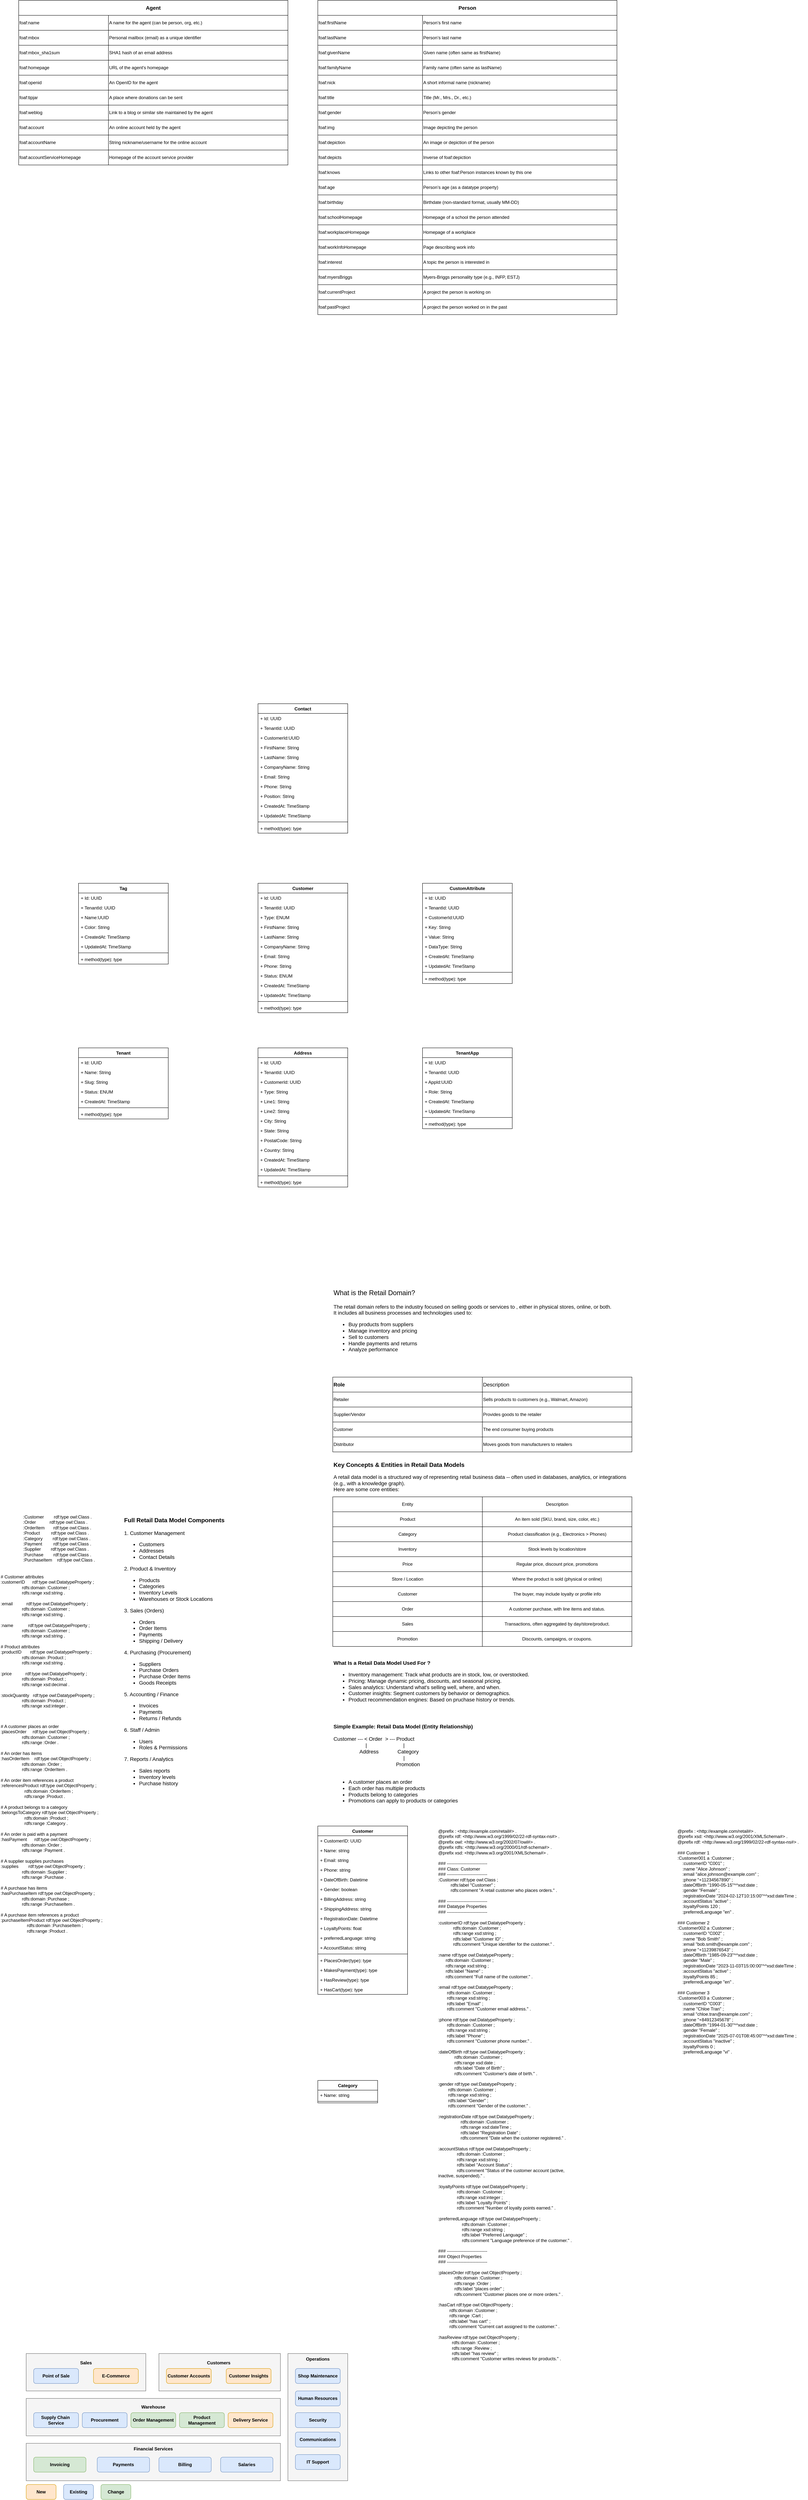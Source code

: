 <mxfile version="28.2.0">
  <diagram name="Page-1" id="uO3HSjiqAgcCygR0lLoJ">
    <mxGraphModel dx="1884" dy="4970" grid="1" gridSize="10" guides="1" tooltips="1" connect="1" arrows="1" fold="1" page="1" pageScale="1" pageWidth="850" pageHeight="1100" math="0" shadow="0">
      <root>
        <mxCell id="0" />
        <mxCell id="1" parent="0" />
        <mxCell id="WBCkLrRlEnQxEytkG0Gb-1" value="&lt;div&gt;&lt;font style=&quot;font-size: 18px;&quot;&gt;What is the Retail Domain?&lt;/font&gt;&lt;br&gt;&lt;br&gt;&lt;/div&gt;&lt;div&gt;The retail domain refers to the industry focused on selling goods or services to , either in physical stores, online, or both.&lt;/div&gt;&lt;div&gt;It includes all business processes and technologies used to:&lt;/div&gt;&lt;div&gt;&lt;ul&gt;&lt;li&gt;Buy products from suppliers&lt;/li&gt;&lt;li&gt;Manage inventory and pricing &lt;br&gt;&lt;/li&gt;&lt;li&gt;Sell to customers&lt;/li&gt;&lt;li&gt;Handle payments and returns&lt;/li&gt;&lt;li&gt;Analyze performance&lt;/li&gt;&lt;/ul&gt;&lt;div&gt;&lt;br&gt;&lt;/div&gt;&lt;/div&gt;" style="text;html=1;align=left;verticalAlign=middle;whiteSpace=wrap;rounded=0;fontSize=14;" parent="1" vertex="1">
          <mxGeometry x="40" y="50" width="800" height="190" as="geometry" />
        </mxCell>
        <mxCell id="WBCkLrRlEnQxEytkG0Gb-2" value="" style="shape=table;startSize=0;container=1;collapsible=0;childLayout=tableLayout;" parent="1" vertex="1">
          <mxGeometry x="40" y="280" width="800" height="200" as="geometry" />
        </mxCell>
        <mxCell id="WBCkLrRlEnQxEytkG0Gb-3" value="" style="shape=tableRow;horizontal=0;startSize=0;swimlaneHead=0;swimlaneBody=0;strokeColor=inherit;top=0;left=0;bottom=0;right=0;collapsible=0;dropTarget=0;fillColor=none;points=[[0,0.5],[1,0.5]];portConstraint=eastwest;" parent="WBCkLrRlEnQxEytkG0Gb-2" vertex="1">
          <mxGeometry width="800" height="40" as="geometry" />
        </mxCell>
        <mxCell id="WBCkLrRlEnQxEytkG0Gb-4" value="&lt;div align=&quot;left&quot;&gt;&lt;font style=&quot;font-size: 14px;&quot;&gt;&lt;b&gt;Role&lt;/b&gt;&lt;/font&gt;&lt;/div&gt;" style="shape=partialRectangle;html=1;whiteSpace=wrap;connectable=0;strokeColor=inherit;overflow=hidden;fillColor=none;top=0;left=0;bottom=0;right=0;pointerEvents=1;align=left;" parent="WBCkLrRlEnQxEytkG0Gb-3" vertex="1">
          <mxGeometry width="400" height="40" as="geometry">
            <mxRectangle width="400" height="40" as="alternateBounds" />
          </mxGeometry>
        </mxCell>
        <mxCell id="WBCkLrRlEnQxEytkG0Gb-5" value="&lt;div align=&quot;left&quot;&gt;&lt;font style=&quot;font-size: 14px;&quot;&gt;Description&lt;/font&gt;&lt;/div&gt;" style="shape=partialRectangle;html=1;whiteSpace=wrap;connectable=0;strokeColor=inherit;overflow=hidden;fillColor=none;top=0;left=0;bottom=0;right=0;pointerEvents=1;align=left;" parent="WBCkLrRlEnQxEytkG0Gb-3" vertex="1">
          <mxGeometry x="400" width="400" height="40" as="geometry">
            <mxRectangle width="400" height="40" as="alternateBounds" />
          </mxGeometry>
        </mxCell>
        <mxCell id="WBCkLrRlEnQxEytkG0Gb-6" value="" style="shape=tableRow;horizontal=0;startSize=0;swimlaneHead=0;swimlaneBody=0;strokeColor=inherit;top=0;left=0;bottom=0;right=0;collapsible=0;dropTarget=0;fillColor=none;points=[[0,0.5],[1,0.5]];portConstraint=eastwest;" parent="WBCkLrRlEnQxEytkG0Gb-2" vertex="1">
          <mxGeometry y="40" width="800" height="40" as="geometry" />
        </mxCell>
        <mxCell id="WBCkLrRlEnQxEytkG0Gb-7" value="Retailer" style="shape=partialRectangle;html=1;whiteSpace=wrap;connectable=0;strokeColor=inherit;overflow=hidden;fillColor=none;top=0;left=0;bottom=0;right=0;pointerEvents=1;align=left;" parent="WBCkLrRlEnQxEytkG0Gb-6" vertex="1">
          <mxGeometry width="400" height="40" as="geometry">
            <mxRectangle width="400" height="40" as="alternateBounds" />
          </mxGeometry>
        </mxCell>
        <mxCell id="WBCkLrRlEnQxEytkG0Gb-8" value="Sells products to customers (e.g., Walmart, Amazon)" style="shape=partialRectangle;html=1;whiteSpace=wrap;connectable=0;strokeColor=inherit;overflow=hidden;fillColor=none;top=0;left=0;bottom=0;right=0;pointerEvents=1;align=left;" parent="WBCkLrRlEnQxEytkG0Gb-6" vertex="1">
          <mxGeometry x="400" width="400" height="40" as="geometry">
            <mxRectangle width="400" height="40" as="alternateBounds" />
          </mxGeometry>
        </mxCell>
        <mxCell id="WBCkLrRlEnQxEytkG0Gb-9" value="" style="shape=tableRow;horizontal=0;startSize=0;swimlaneHead=0;swimlaneBody=0;strokeColor=inherit;top=0;left=0;bottom=0;right=0;collapsible=0;dropTarget=0;fillColor=none;points=[[0,0.5],[1,0.5]];portConstraint=eastwest;" parent="WBCkLrRlEnQxEytkG0Gb-2" vertex="1">
          <mxGeometry y="80" width="800" height="40" as="geometry" />
        </mxCell>
        <mxCell id="WBCkLrRlEnQxEytkG0Gb-10" value="Supplier/Vendor" style="shape=partialRectangle;html=1;whiteSpace=wrap;connectable=0;strokeColor=inherit;overflow=hidden;fillColor=none;top=0;left=0;bottom=0;right=0;pointerEvents=1;align=left;" parent="WBCkLrRlEnQxEytkG0Gb-9" vertex="1">
          <mxGeometry width="400" height="40" as="geometry">
            <mxRectangle width="400" height="40" as="alternateBounds" />
          </mxGeometry>
        </mxCell>
        <mxCell id="WBCkLrRlEnQxEytkG0Gb-11" value="Provides goods to the retailer" style="shape=partialRectangle;html=1;whiteSpace=wrap;connectable=0;strokeColor=inherit;overflow=hidden;fillColor=none;top=0;left=0;bottom=0;right=0;pointerEvents=1;align=left;" parent="WBCkLrRlEnQxEytkG0Gb-9" vertex="1">
          <mxGeometry x="400" width="400" height="40" as="geometry">
            <mxRectangle width="400" height="40" as="alternateBounds" />
          </mxGeometry>
        </mxCell>
        <mxCell id="WBCkLrRlEnQxEytkG0Gb-12" value="" style="shape=tableRow;horizontal=0;startSize=0;swimlaneHead=0;swimlaneBody=0;strokeColor=inherit;top=0;left=0;bottom=0;right=0;collapsible=0;dropTarget=0;fillColor=none;points=[[0,0.5],[1,0.5]];portConstraint=eastwest;" parent="WBCkLrRlEnQxEytkG0Gb-2" vertex="1">
          <mxGeometry y="120" width="800" height="40" as="geometry" />
        </mxCell>
        <mxCell id="WBCkLrRlEnQxEytkG0Gb-13" value="Customer" style="shape=partialRectangle;html=1;whiteSpace=wrap;connectable=0;strokeColor=inherit;overflow=hidden;fillColor=none;top=0;left=0;bottom=0;right=0;pointerEvents=1;align=left;" parent="WBCkLrRlEnQxEytkG0Gb-12" vertex="1">
          <mxGeometry width="400" height="40" as="geometry">
            <mxRectangle width="400" height="40" as="alternateBounds" />
          </mxGeometry>
        </mxCell>
        <mxCell id="WBCkLrRlEnQxEytkG0Gb-14" value="The end consumer buying products" style="shape=partialRectangle;html=1;whiteSpace=wrap;connectable=0;strokeColor=inherit;overflow=hidden;fillColor=none;top=0;left=0;bottom=0;right=0;pointerEvents=1;align=left;" parent="WBCkLrRlEnQxEytkG0Gb-12" vertex="1">
          <mxGeometry x="400" width="400" height="40" as="geometry">
            <mxRectangle width="400" height="40" as="alternateBounds" />
          </mxGeometry>
        </mxCell>
        <mxCell id="WBCkLrRlEnQxEytkG0Gb-15" value="" style="shape=tableRow;horizontal=0;startSize=0;swimlaneHead=0;swimlaneBody=0;strokeColor=inherit;top=0;left=0;bottom=0;right=0;collapsible=0;dropTarget=0;fillColor=none;points=[[0,0.5],[1,0.5]];portConstraint=eastwest;" parent="WBCkLrRlEnQxEytkG0Gb-2" vertex="1">
          <mxGeometry y="160" width="800" height="40" as="geometry" />
        </mxCell>
        <mxCell id="WBCkLrRlEnQxEytkG0Gb-16" value="Distributor" style="shape=partialRectangle;html=1;whiteSpace=wrap;connectable=0;strokeColor=inherit;overflow=hidden;fillColor=none;top=0;left=0;bottom=0;right=0;pointerEvents=1;align=left;" parent="WBCkLrRlEnQxEytkG0Gb-15" vertex="1">
          <mxGeometry width="400" height="40" as="geometry">
            <mxRectangle width="400" height="40" as="alternateBounds" />
          </mxGeometry>
        </mxCell>
        <mxCell id="WBCkLrRlEnQxEytkG0Gb-17" value="Moves goods from manufacturers to retailers" style="shape=partialRectangle;html=1;whiteSpace=wrap;connectable=0;strokeColor=inherit;overflow=hidden;fillColor=none;top=0;left=0;bottom=0;right=0;pointerEvents=1;align=left;" parent="WBCkLrRlEnQxEytkG0Gb-15" vertex="1">
          <mxGeometry x="400" width="400" height="40" as="geometry">
            <mxRectangle width="400" height="40" as="alternateBounds" />
          </mxGeometry>
        </mxCell>
        <mxCell id="WBCkLrRlEnQxEytkG0Gb-19" value="&lt;div align=&quot;left&quot;&gt;&lt;b&gt;&lt;font style=&quot;font-size: 16px;&quot;&gt;Key Concepts &amp;amp; Entities in Retail Data Models&lt;/font&gt;&lt;br&gt;&lt;br&gt;&lt;/b&gt;&lt;/div&gt;&lt;div align=&quot;left&quot;&gt;&lt;font style=&quot;font-size: 14px;&quot;&gt;A retail data model is a structured way of representing retail business data -- often used in databases, analytics, or integrations (e.g., with a knowledge graph).&lt;/font&gt;&lt;/div&gt;&lt;div align=&quot;left&quot;&gt;&lt;font style=&quot;font-size: 14px;&quot;&gt;Here are some core entities:&lt;/font&gt;&lt;/div&gt;&lt;div align=&quot;left&quot;&gt;&lt;font style=&quot;font-size: 14px;&quot;&gt;&lt;br&gt;&lt;/font&gt;&lt;/div&gt;" style="text;html=1;align=left;verticalAlign=middle;whiteSpace=wrap;rounded=0;" parent="1" vertex="1">
          <mxGeometry x="40" y="500" width="800" height="110" as="geometry" />
        </mxCell>
        <mxCell id="WBCkLrRlEnQxEytkG0Gb-20" value="" style="shape=table;startSize=0;container=1;collapsible=0;childLayout=tableLayout;" parent="1" vertex="1">
          <mxGeometry x="40" y="600" width="800" height="400" as="geometry" />
        </mxCell>
        <mxCell id="WBCkLrRlEnQxEytkG0Gb-21" value="" style="shape=tableRow;horizontal=0;startSize=0;swimlaneHead=0;swimlaneBody=0;strokeColor=inherit;top=0;left=0;bottom=0;right=0;collapsible=0;dropTarget=0;fillColor=none;points=[[0,0.5],[1,0.5]];portConstraint=eastwest;" parent="WBCkLrRlEnQxEytkG0Gb-20" vertex="1">
          <mxGeometry width="800" height="40" as="geometry" />
        </mxCell>
        <mxCell id="WBCkLrRlEnQxEytkG0Gb-22" value="Entity" style="shape=partialRectangle;html=1;whiteSpace=wrap;connectable=0;strokeColor=inherit;overflow=hidden;fillColor=none;top=0;left=0;bottom=0;right=0;pointerEvents=1;" parent="WBCkLrRlEnQxEytkG0Gb-21" vertex="1">
          <mxGeometry width="400" height="40" as="geometry">
            <mxRectangle width="400" height="40" as="alternateBounds" />
          </mxGeometry>
        </mxCell>
        <mxCell id="WBCkLrRlEnQxEytkG0Gb-23" value="Description" style="shape=partialRectangle;html=1;whiteSpace=wrap;connectable=0;strokeColor=inherit;overflow=hidden;fillColor=none;top=0;left=0;bottom=0;right=0;pointerEvents=1;" parent="WBCkLrRlEnQxEytkG0Gb-21" vertex="1">
          <mxGeometry x="400" width="400" height="40" as="geometry">
            <mxRectangle width="400" height="40" as="alternateBounds" />
          </mxGeometry>
        </mxCell>
        <mxCell id="WBCkLrRlEnQxEytkG0Gb-24" value="" style="shape=tableRow;horizontal=0;startSize=0;swimlaneHead=0;swimlaneBody=0;strokeColor=inherit;top=0;left=0;bottom=0;right=0;collapsible=0;dropTarget=0;fillColor=none;points=[[0,0.5],[1,0.5]];portConstraint=eastwest;" parent="WBCkLrRlEnQxEytkG0Gb-20" vertex="1">
          <mxGeometry y="40" width="800" height="40" as="geometry" />
        </mxCell>
        <mxCell id="WBCkLrRlEnQxEytkG0Gb-25" value="Product" style="shape=partialRectangle;html=1;whiteSpace=wrap;connectable=0;strokeColor=inherit;overflow=hidden;fillColor=none;top=0;left=0;bottom=0;right=0;pointerEvents=1;" parent="WBCkLrRlEnQxEytkG0Gb-24" vertex="1">
          <mxGeometry width="400" height="40" as="geometry">
            <mxRectangle width="400" height="40" as="alternateBounds" />
          </mxGeometry>
        </mxCell>
        <mxCell id="WBCkLrRlEnQxEytkG0Gb-26" value="An item sold (SKU, brand, size, color, etc.)" style="shape=partialRectangle;html=1;whiteSpace=wrap;connectable=0;strokeColor=inherit;overflow=hidden;fillColor=none;top=0;left=0;bottom=0;right=0;pointerEvents=1;" parent="WBCkLrRlEnQxEytkG0Gb-24" vertex="1">
          <mxGeometry x="400" width="400" height="40" as="geometry">
            <mxRectangle width="400" height="40" as="alternateBounds" />
          </mxGeometry>
        </mxCell>
        <mxCell id="WBCkLrRlEnQxEytkG0Gb-27" value="" style="shape=tableRow;horizontal=0;startSize=0;swimlaneHead=0;swimlaneBody=0;strokeColor=inherit;top=0;left=0;bottom=0;right=0;collapsible=0;dropTarget=0;fillColor=none;points=[[0,0.5],[1,0.5]];portConstraint=eastwest;" parent="WBCkLrRlEnQxEytkG0Gb-20" vertex="1">
          <mxGeometry y="80" width="800" height="40" as="geometry" />
        </mxCell>
        <mxCell id="WBCkLrRlEnQxEytkG0Gb-28" value="Category" style="shape=partialRectangle;html=1;whiteSpace=wrap;connectable=0;strokeColor=inherit;overflow=hidden;fillColor=none;top=0;left=0;bottom=0;right=0;pointerEvents=1;" parent="WBCkLrRlEnQxEytkG0Gb-27" vertex="1">
          <mxGeometry width="400" height="40" as="geometry">
            <mxRectangle width="400" height="40" as="alternateBounds" />
          </mxGeometry>
        </mxCell>
        <mxCell id="WBCkLrRlEnQxEytkG0Gb-29" value="Product classification (e.g., Electronics &amp;gt; Phones)" style="shape=partialRectangle;html=1;whiteSpace=wrap;connectable=0;strokeColor=inherit;overflow=hidden;fillColor=none;top=0;left=0;bottom=0;right=0;pointerEvents=1;" parent="WBCkLrRlEnQxEytkG0Gb-27" vertex="1">
          <mxGeometry x="400" width="400" height="40" as="geometry">
            <mxRectangle width="400" height="40" as="alternateBounds" />
          </mxGeometry>
        </mxCell>
        <mxCell id="WBCkLrRlEnQxEytkG0Gb-30" value="" style="shape=tableRow;horizontal=0;startSize=0;swimlaneHead=0;swimlaneBody=0;strokeColor=inherit;top=0;left=0;bottom=0;right=0;collapsible=0;dropTarget=0;fillColor=none;points=[[0,0.5],[1,0.5]];portConstraint=eastwest;" parent="WBCkLrRlEnQxEytkG0Gb-20" vertex="1">
          <mxGeometry y="120" width="800" height="40" as="geometry" />
        </mxCell>
        <mxCell id="WBCkLrRlEnQxEytkG0Gb-31" value="Inventory" style="shape=partialRectangle;html=1;whiteSpace=wrap;connectable=0;strokeColor=inherit;overflow=hidden;fillColor=none;top=0;left=0;bottom=0;right=0;pointerEvents=1;" parent="WBCkLrRlEnQxEytkG0Gb-30" vertex="1">
          <mxGeometry width="400" height="40" as="geometry">
            <mxRectangle width="400" height="40" as="alternateBounds" />
          </mxGeometry>
        </mxCell>
        <mxCell id="WBCkLrRlEnQxEytkG0Gb-32" value="Stock levels by location/store" style="shape=partialRectangle;html=1;whiteSpace=wrap;connectable=0;strokeColor=inherit;overflow=hidden;fillColor=none;top=0;left=0;bottom=0;right=0;pointerEvents=1;" parent="WBCkLrRlEnQxEytkG0Gb-30" vertex="1">
          <mxGeometry x="400" width="400" height="40" as="geometry">
            <mxRectangle width="400" height="40" as="alternateBounds" />
          </mxGeometry>
        </mxCell>
        <mxCell id="WBCkLrRlEnQxEytkG0Gb-33" value="" style="shape=tableRow;horizontal=0;startSize=0;swimlaneHead=0;swimlaneBody=0;strokeColor=inherit;top=0;left=0;bottom=0;right=0;collapsible=0;dropTarget=0;fillColor=none;points=[[0,0.5],[1,0.5]];portConstraint=eastwest;" parent="WBCkLrRlEnQxEytkG0Gb-20" vertex="1">
          <mxGeometry y="160" width="800" height="40" as="geometry" />
        </mxCell>
        <mxCell id="WBCkLrRlEnQxEytkG0Gb-34" value="Price" style="shape=partialRectangle;html=1;whiteSpace=wrap;connectable=0;strokeColor=inherit;overflow=hidden;fillColor=none;top=0;left=0;bottom=0;right=0;pointerEvents=1;" parent="WBCkLrRlEnQxEytkG0Gb-33" vertex="1">
          <mxGeometry width="400" height="40" as="geometry">
            <mxRectangle width="400" height="40" as="alternateBounds" />
          </mxGeometry>
        </mxCell>
        <mxCell id="WBCkLrRlEnQxEytkG0Gb-35" value="Regular price, discount price, promotions" style="shape=partialRectangle;html=1;whiteSpace=wrap;connectable=0;strokeColor=inherit;overflow=hidden;fillColor=none;top=0;left=0;bottom=0;right=0;pointerEvents=1;" parent="WBCkLrRlEnQxEytkG0Gb-33" vertex="1">
          <mxGeometry x="400" width="400" height="40" as="geometry">
            <mxRectangle width="400" height="40" as="alternateBounds" />
          </mxGeometry>
        </mxCell>
        <mxCell id="WBCkLrRlEnQxEytkG0Gb-36" value="" style="shape=tableRow;horizontal=0;startSize=0;swimlaneHead=0;swimlaneBody=0;strokeColor=inherit;top=0;left=0;bottom=0;right=0;collapsible=0;dropTarget=0;fillColor=none;points=[[0,0.5],[1,0.5]];portConstraint=eastwest;" parent="WBCkLrRlEnQxEytkG0Gb-20" vertex="1">
          <mxGeometry y="200" width="800" height="40" as="geometry" />
        </mxCell>
        <mxCell id="WBCkLrRlEnQxEytkG0Gb-37" value="Store / Location" style="shape=partialRectangle;html=1;whiteSpace=wrap;connectable=0;strokeColor=inherit;overflow=hidden;fillColor=none;top=0;left=0;bottom=0;right=0;pointerEvents=1;" parent="WBCkLrRlEnQxEytkG0Gb-36" vertex="1">
          <mxGeometry width="400" height="40" as="geometry">
            <mxRectangle width="400" height="40" as="alternateBounds" />
          </mxGeometry>
        </mxCell>
        <mxCell id="WBCkLrRlEnQxEytkG0Gb-38" value="Where the product is sold (physical or online)" style="shape=partialRectangle;html=1;whiteSpace=wrap;connectable=0;strokeColor=inherit;overflow=hidden;fillColor=none;top=0;left=0;bottom=0;right=0;pointerEvents=1;" parent="WBCkLrRlEnQxEytkG0Gb-36" vertex="1">
          <mxGeometry x="400" width="400" height="40" as="geometry">
            <mxRectangle width="400" height="40" as="alternateBounds" />
          </mxGeometry>
        </mxCell>
        <mxCell id="WBCkLrRlEnQxEytkG0Gb-39" value="" style="shape=tableRow;horizontal=0;startSize=0;swimlaneHead=0;swimlaneBody=0;strokeColor=inherit;top=0;left=0;bottom=0;right=0;collapsible=0;dropTarget=0;fillColor=none;points=[[0,0.5],[1,0.5]];portConstraint=eastwest;" parent="WBCkLrRlEnQxEytkG0Gb-20" vertex="1">
          <mxGeometry y="240" width="800" height="40" as="geometry" />
        </mxCell>
        <mxCell id="WBCkLrRlEnQxEytkG0Gb-40" value="Customer" style="shape=partialRectangle;html=1;whiteSpace=wrap;connectable=0;strokeColor=inherit;overflow=hidden;fillColor=none;top=0;left=0;bottom=0;right=0;pointerEvents=1;" parent="WBCkLrRlEnQxEytkG0Gb-39" vertex="1">
          <mxGeometry width="400" height="40" as="geometry">
            <mxRectangle width="400" height="40" as="alternateBounds" />
          </mxGeometry>
        </mxCell>
        <mxCell id="WBCkLrRlEnQxEytkG0Gb-41" value="The buyer, may include loyalty or profile info" style="shape=partialRectangle;html=1;whiteSpace=wrap;connectable=0;strokeColor=inherit;overflow=hidden;fillColor=none;top=0;left=0;bottom=0;right=0;pointerEvents=1;" parent="WBCkLrRlEnQxEytkG0Gb-39" vertex="1">
          <mxGeometry x="400" width="400" height="40" as="geometry">
            <mxRectangle width="400" height="40" as="alternateBounds" />
          </mxGeometry>
        </mxCell>
        <mxCell id="WBCkLrRlEnQxEytkG0Gb-42" value="" style="shape=tableRow;horizontal=0;startSize=0;swimlaneHead=0;swimlaneBody=0;strokeColor=inherit;top=0;left=0;bottom=0;right=0;collapsible=0;dropTarget=0;fillColor=none;points=[[0,0.5],[1,0.5]];portConstraint=eastwest;" parent="WBCkLrRlEnQxEytkG0Gb-20" vertex="1">
          <mxGeometry y="280" width="800" height="40" as="geometry" />
        </mxCell>
        <mxCell id="WBCkLrRlEnQxEytkG0Gb-43" value="Order" style="shape=partialRectangle;html=1;whiteSpace=wrap;connectable=0;strokeColor=inherit;overflow=hidden;fillColor=none;top=0;left=0;bottom=0;right=0;pointerEvents=1;" parent="WBCkLrRlEnQxEytkG0Gb-42" vertex="1">
          <mxGeometry width="400" height="40" as="geometry">
            <mxRectangle width="400" height="40" as="alternateBounds" />
          </mxGeometry>
        </mxCell>
        <mxCell id="WBCkLrRlEnQxEytkG0Gb-44" value="A customer purchase, with line items and status." style="shape=partialRectangle;html=1;whiteSpace=wrap;connectable=0;strokeColor=inherit;overflow=hidden;fillColor=none;top=0;left=0;bottom=0;right=0;pointerEvents=1;" parent="WBCkLrRlEnQxEytkG0Gb-42" vertex="1">
          <mxGeometry x="400" width="400" height="40" as="geometry">
            <mxRectangle width="400" height="40" as="alternateBounds" />
          </mxGeometry>
        </mxCell>
        <mxCell id="WBCkLrRlEnQxEytkG0Gb-45" value="" style="shape=tableRow;horizontal=0;startSize=0;swimlaneHead=0;swimlaneBody=0;strokeColor=inherit;top=0;left=0;bottom=0;right=0;collapsible=0;dropTarget=0;fillColor=none;points=[[0,0.5],[1,0.5]];portConstraint=eastwest;" parent="WBCkLrRlEnQxEytkG0Gb-20" vertex="1">
          <mxGeometry y="320" width="800" height="40" as="geometry" />
        </mxCell>
        <mxCell id="WBCkLrRlEnQxEytkG0Gb-46" value="Sales" style="shape=partialRectangle;html=1;whiteSpace=wrap;connectable=0;strokeColor=inherit;overflow=hidden;fillColor=none;top=0;left=0;bottom=0;right=0;pointerEvents=1;" parent="WBCkLrRlEnQxEytkG0Gb-45" vertex="1">
          <mxGeometry width="400" height="40" as="geometry">
            <mxRectangle width="400" height="40" as="alternateBounds" />
          </mxGeometry>
        </mxCell>
        <mxCell id="WBCkLrRlEnQxEytkG0Gb-47" value="Transactions, often aggregated by day/store/product." style="shape=partialRectangle;html=1;whiteSpace=wrap;connectable=0;strokeColor=inherit;overflow=hidden;fillColor=none;top=0;left=0;bottom=0;right=0;pointerEvents=1;" parent="WBCkLrRlEnQxEytkG0Gb-45" vertex="1">
          <mxGeometry x="400" width="400" height="40" as="geometry">
            <mxRectangle width="400" height="40" as="alternateBounds" />
          </mxGeometry>
        </mxCell>
        <mxCell id="WBCkLrRlEnQxEytkG0Gb-48" value="" style="shape=tableRow;horizontal=0;startSize=0;swimlaneHead=0;swimlaneBody=0;strokeColor=inherit;top=0;left=0;bottom=0;right=0;collapsible=0;dropTarget=0;fillColor=none;points=[[0,0.5],[1,0.5]];portConstraint=eastwest;" parent="WBCkLrRlEnQxEytkG0Gb-20" vertex="1">
          <mxGeometry y="360" width="800" height="40" as="geometry" />
        </mxCell>
        <mxCell id="WBCkLrRlEnQxEytkG0Gb-49" value="Promotion" style="shape=partialRectangle;html=1;whiteSpace=wrap;connectable=0;strokeColor=inherit;overflow=hidden;fillColor=none;top=0;left=0;bottom=0;right=0;pointerEvents=1;" parent="WBCkLrRlEnQxEytkG0Gb-48" vertex="1">
          <mxGeometry width="400" height="40" as="geometry">
            <mxRectangle width="400" height="40" as="alternateBounds" />
          </mxGeometry>
        </mxCell>
        <mxCell id="WBCkLrRlEnQxEytkG0Gb-50" value="Discounts, campaigns, or coupons." style="shape=partialRectangle;html=1;whiteSpace=wrap;connectable=0;strokeColor=inherit;overflow=hidden;fillColor=none;top=0;left=0;bottom=0;right=0;pointerEvents=1;" parent="WBCkLrRlEnQxEytkG0Gb-48" vertex="1">
          <mxGeometry x="400" width="400" height="40" as="geometry">
            <mxRectangle width="400" height="40" as="alternateBounds" />
          </mxGeometry>
        </mxCell>
        <mxCell id="WBCkLrRlEnQxEytkG0Gb-51" value="&lt;div&gt;&lt;b&gt;What Is a Retail Data Model Used For ?&lt;/b&gt;&lt;/div&gt;&lt;div&gt;&lt;ul&gt;&lt;li&gt;Inventory management: Track what products are in stock, low, or overstocked.&lt;/li&gt;&lt;li&gt;Pricing: Manage dynamic pricing, discounts, and seasonal pricing.&lt;/li&gt;&lt;li&gt;Sales analytics: Understand what&#39;s selling well, where, and when.&lt;/li&gt;&lt;li&gt;Customer insights: Segment customers by behavior or demographics.&lt;/li&gt;&lt;li&gt;Product recommendation engines: Based on pruchase history or trends.&lt;br&gt;&lt;/li&gt;&lt;/ul&gt;&lt;/div&gt;" style="text;html=1;align=left;verticalAlign=middle;whiteSpace=wrap;rounded=0;fontSize=14;" parent="1" vertex="1">
          <mxGeometry x="40" y="1040" width="800" height="120" as="geometry" />
        </mxCell>
        <mxCell id="WBCkLrRlEnQxEytkG0Gb-52" value="&lt;div&gt;&lt;b&gt;Simple Example: Retail Data Model (Entity Relationship)&lt;/b&gt;&lt;/div&gt;&lt;div&gt;&lt;br&gt;&lt;/div&gt;&lt;div&gt;Customer --- &amp;lt; Order&amp;nbsp; &amp;gt; --- Product &lt;br&gt;&lt;/div&gt;&lt;div&gt;&amp;nbsp;&amp;nbsp;&amp;nbsp;&amp;nbsp;&amp;nbsp;&amp;nbsp;&amp;nbsp;&amp;nbsp;&amp;nbsp;&amp;nbsp;&amp;nbsp;&amp;nbsp;&amp;nbsp;&amp;nbsp;&amp;nbsp;&amp;nbsp;&amp;nbsp;&amp;nbsp;&amp;nbsp;&amp;nbsp;&amp;nbsp; |&amp;nbsp;&amp;nbsp;&amp;nbsp;&amp;nbsp;&amp;nbsp;&amp;nbsp;&amp;nbsp;&amp;nbsp;&amp;nbsp;&amp;nbsp;&amp;nbsp;&amp;nbsp;&amp;nbsp;&amp;nbsp;&amp;nbsp;&amp;nbsp;&amp;nbsp;&amp;nbsp;&amp;nbsp;&amp;nbsp;&amp;nbsp;&amp;nbsp;&amp;nbsp;&amp;nbsp; |&lt;/div&gt;&lt;div&gt;&amp;nbsp;&amp;nbsp;&amp;nbsp;&amp;nbsp;&amp;nbsp;&amp;nbsp;&amp;nbsp;&amp;nbsp;&amp;nbsp;&amp;nbsp;&amp;nbsp;&amp;nbsp;&amp;nbsp;&amp;nbsp;&amp;nbsp;&amp;nbsp;&amp;nbsp; Address&amp;nbsp;&amp;nbsp;&amp;nbsp;&amp;nbsp;&amp;nbsp;&amp;nbsp;&amp;nbsp;&amp;nbsp;&amp;nbsp;&amp;nbsp;&amp;nbsp;&amp;nbsp; Category&lt;br&gt;&amp;nbsp;&amp;nbsp;&amp;nbsp;&amp;nbsp;&amp;nbsp;&amp;nbsp;&amp;nbsp;&amp;nbsp;&amp;nbsp;&amp;nbsp;&amp;nbsp;&amp;nbsp;&amp;nbsp;&amp;nbsp;&amp;nbsp;&amp;nbsp;&amp;nbsp;&amp;nbsp;&amp;nbsp;&amp;nbsp;&amp;nbsp;&amp;nbsp;&amp;nbsp;&amp;nbsp;&amp;nbsp;&amp;nbsp;&amp;nbsp;&amp;nbsp;&amp;nbsp;&amp;nbsp;&amp;nbsp;&amp;nbsp;&amp;nbsp;&amp;nbsp;&amp;nbsp;&amp;nbsp;&amp;nbsp;&amp;nbsp;&amp;nbsp;&amp;nbsp;&amp;nbsp;&amp;nbsp;&amp;nbsp;&amp;nbsp;&amp;nbsp;&amp;nbsp;&amp;nbsp; |&lt;/div&gt;&lt;div&gt;&amp;nbsp;&amp;nbsp;&amp;nbsp;&amp;nbsp;&amp;nbsp;&amp;nbsp;&amp;nbsp;&amp;nbsp;&amp;nbsp;&amp;nbsp;&amp;nbsp;&amp;nbsp;&amp;nbsp;&amp;nbsp;&amp;nbsp;&amp;nbsp;&amp;nbsp;&amp;nbsp;&amp;nbsp;&amp;nbsp;&amp;nbsp;&amp;nbsp;&amp;nbsp;&amp;nbsp;&amp;nbsp;&amp;nbsp;&amp;nbsp;&amp;nbsp;&amp;nbsp;&amp;nbsp;&amp;nbsp;&amp;nbsp;&amp;nbsp;&amp;nbsp;&amp;nbsp;&amp;nbsp;&amp;nbsp;&amp;nbsp;&amp;nbsp;&amp;nbsp;&amp;nbsp;&amp;nbsp; Promotion&lt;/div&gt;&lt;div&gt;&lt;br&gt;&lt;/div&gt;&lt;div&gt;&lt;ul&gt;&lt;li&gt;A customer places an order&lt;/li&gt;&lt;li&gt;Each order has multiple products&lt;/li&gt;&lt;li&gt;Products belong to categories&lt;/li&gt;&lt;li&gt;Promotions can apply to products or categories&lt;br&gt;&lt;/li&gt;&lt;/ul&gt;&lt;/div&gt;" style="text;html=1;align=left;verticalAlign=middle;whiteSpace=wrap;rounded=0;fontSize=14;" parent="1" vertex="1">
          <mxGeometry x="40" y="1200" width="790" height="240" as="geometry" />
        </mxCell>
        <mxCell id="i7XMFBIdNLqyE7T31VC0-1" value="Category" style="swimlane;fontStyle=1;align=center;verticalAlign=top;childLayout=stackLayout;horizontal=1;startSize=26;horizontalStack=0;resizeParent=1;resizeParentMax=0;resizeLast=0;collapsible=1;marginBottom=0;whiteSpace=wrap;html=1;" parent="1" vertex="1">
          <mxGeometry y="2160" width="160" height="60" as="geometry" />
        </mxCell>
        <mxCell id="i7XMFBIdNLqyE7T31VC0-2" value="+ Name: string" style="text;strokeColor=none;fillColor=none;align=left;verticalAlign=top;spacingLeft=4;spacingRight=4;overflow=hidden;rotatable=0;points=[[0,0.5],[1,0.5]];portConstraint=eastwest;whiteSpace=wrap;html=1;" parent="i7XMFBIdNLqyE7T31VC0-1" vertex="1">
          <mxGeometry y="26" width="160" height="26" as="geometry" />
        </mxCell>
        <mxCell id="i7XMFBIdNLqyE7T31VC0-3" value="" style="line;strokeWidth=1;fillColor=none;align=left;verticalAlign=middle;spacingTop=-1;spacingLeft=3;spacingRight=3;rotatable=0;labelPosition=right;points=[];portConstraint=eastwest;strokeColor=inherit;" parent="i7XMFBIdNLqyE7T31VC0-1" vertex="1">
          <mxGeometry y="52" width="160" height="8" as="geometry" />
        </mxCell>
        <mxCell id="i7XMFBIdNLqyE7T31VC0-5" value="Customer" style="swimlane;fontStyle=1;align=center;verticalAlign=top;childLayout=stackLayout;horizontal=1;startSize=26;horizontalStack=0;resizeParent=1;resizeParentMax=0;resizeLast=0;collapsible=1;marginBottom=0;whiteSpace=wrap;html=1;" parent="1" vertex="1">
          <mxGeometry y="1480" width="240" height="450" as="geometry" />
        </mxCell>
        <mxCell id="i7XMFBIdNLqyE7T31VC0-15" value="+ CustomerID: UUID" style="text;strokeColor=none;fillColor=none;align=left;verticalAlign=top;spacingLeft=4;spacingRight=4;overflow=hidden;rotatable=0;points=[[0,0.5],[1,0.5]];portConstraint=eastwest;whiteSpace=wrap;html=1;" parent="i7XMFBIdNLqyE7T31VC0-5" vertex="1">
          <mxGeometry y="26" width="240" height="26" as="geometry" />
        </mxCell>
        <mxCell id="i7XMFBIdNLqyE7T31VC0-9" value="+ Name: string" style="text;strokeColor=none;fillColor=none;align=left;verticalAlign=top;spacingLeft=4;spacingRight=4;overflow=hidden;rotatable=0;points=[[0,0.5],[1,0.5]];portConstraint=eastwest;whiteSpace=wrap;html=1;" parent="i7XMFBIdNLqyE7T31VC0-5" vertex="1">
          <mxGeometry y="52" width="240" height="26" as="geometry" />
        </mxCell>
        <mxCell id="i7XMFBIdNLqyE7T31VC0-6" value="+ Email: string" style="text;strokeColor=none;fillColor=none;align=left;verticalAlign=top;spacingLeft=4;spacingRight=4;overflow=hidden;rotatable=0;points=[[0,0.5],[1,0.5]];portConstraint=eastwest;whiteSpace=wrap;html=1;" parent="i7XMFBIdNLqyE7T31VC0-5" vertex="1">
          <mxGeometry y="78" width="240" height="26" as="geometry" />
        </mxCell>
        <mxCell id="i7XMFBIdNLqyE7T31VC0-16" value="+ Phone: string" style="text;strokeColor=none;fillColor=none;align=left;verticalAlign=top;spacingLeft=4;spacingRight=4;overflow=hidden;rotatable=0;points=[[0,0.5],[1,0.5]];portConstraint=eastwest;whiteSpace=wrap;html=1;" parent="i7XMFBIdNLqyE7T31VC0-5" vertex="1">
          <mxGeometry y="104" width="240" height="26" as="geometry" />
        </mxCell>
        <mxCell id="i7XMFBIdNLqyE7T31VC0-17" value="+ DateOfBirth: Datetime" style="text;strokeColor=none;fillColor=none;align=left;verticalAlign=top;spacingLeft=4;spacingRight=4;overflow=hidden;rotatable=0;points=[[0,0.5],[1,0.5]];portConstraint=eastwest;whiteSpace=wrap;html=1;" parent="i7XMFBIdNLqyE7T31VC0-5" vertex="1">
          <mxGeometry y="130" width="240" height="26" as="geometry" />
        </mxCell>
        <mxCell id="i7XMFBIdNLqyE7T31VC0-18" value="+ Gender: boolean" style="text;strokeColor=none;fillColor=none;align=left;verticalAlign=top;spacingLeft=4;spacingRight=4;overflow=hidden;rotatable=0;points=[[0,0.5],[1,0.5]];portConstraint=eastwest;whiteSpace=wrap;html=1;" parent="i7XMFBIdNLqyE7T31VC0-5" vertex="1">
          <mxGeometry y="156" width="240" height="26" as="geometry" />
        </mxCell>
        <mxCell id="i7XMFBIdNLqyE7T31VC0-20" value="+ BillingAddress: string" style="text;strokeColor=none;fillColor=none;align=left;verticalAlign=top;spacingLeft=4;spacingRight=4;overflow=hidden;rotatable=0;points=[[0,0.5],[1,0.5]];portConstraint=eastwest;whiteSpace=wrap;html=1;" parent="i7XMFBIdNLqyE7T31VC0-5" vertex="1">
          <mxGeometry y="182" width="240" height="26" as="geometry" />
        </mxCell>
        <mxCell id="i7XMFBIdNLqyE7T31VC0-19" value="+ ShippingAddress: string" style="text;strokeColor=none;fillColor=none;align=left;verticalAlign=top;spacingLeft=4;spacingRight=4;overflow=hidden;rotatable=0;points=[[0,0.5],[1,0.5]];portConstraint=eastwest;whiteSpace=wrap;html=1;" parent="i7XMFBIdNLqyE7T31VC0-5" vertex="1">
          <mxGeometry y="208" width="240" height="26" as="geometry" />
        </mxCell>
        <mxCell id="i7XMFBIdNLqyE7T31VC0-22" value="+ RegistrationDate: Datetime" style="text;strokeColor=none;fillColor=none;align=left;verticalAlign=top;spacingLeft=4;spacingRight=4;overflow=hidden;rotatable=0;points=[[0,0.5],[1,0.5]];portConstraint=eastwest;whiteSpace=wrap;html=1;" parent="i7XMFBIdNLqyE7T31VC0-5" vertex="1">
          <mxGeometry y="234" width="240" height="26" as="geometry" />
        </mxCell>
        <mxCell id="i7XMFBIdNLqyE7T31VC0-21" value="+ LoyaltyPoints: float" style="text;strokeColor=none;fillColor=none;align=left;verticalAlign=top;spacingLeft=4;spacingRight=4;overflow=hidden;rotatable=0;points=[[0,0.5],[1,0.5]];portConstraint=eastwest;whiteSpace=wrap;html=1;" parent="i7XMFBIdNLqyE7T31VC0-5" vertex="1">
          <mxGeometry y="260" width="240" height="26" as="geometry" />
        </mxCell>
        <mxCell id="i7XMFBIdNLqyE7T31VC0-23" value="+ preferredLanguage: string" style="text;strokeColor=none;fillColor=none;align=left;verticalAlign=top;spacingLeft=4;spacingRight=4;overflow=hidden;rotatable=0;points=[[0,0.5],[1,0.5]];portConstraint=eastwest;whiteSpace=wrap;html=1;" parent="i7XMFBIdNLqyE7T31VC0-5" vertex="1">
          <mxGeometry y="286" width="240" height="26" as="geometry" />
        </mxCell>
        <mxCell id="i7XMFBIdNLqyE7T31VC0-24" value="+ AccountStatus: string" style="text;strokeColor=none;fillColor=none;align=left;verticalAlign=top;spacingLeft=4;spacingRight=4;overflow=hidden;rotatable=0;points=[[0,0.5],[1,0.5]];portConstraint=eastwest;whiteSpace=wrap;html=1;" parent="i7XMFBIdNLqyE7T31VC0-5" vertex="1">
          <mxGeometry y="312" width="240" height="26" as="geometry" />
        </mxCell>
        <mxCell id="i7XMFBIdNLqyE7T31VC0-7" value="" style="line;strokeWidth=1;fillColor=none;align=left;verticalAlign=middle;spacingTop=-1;spacingLeft=3;spacingRight=3;rotatable=0;labelPosition=right;points=[];portConstraint=eastwest;strokeColor=inherit;" parent="i7XMFBIdNLqyE7T31VC0-5" vertex="1">
          <mxGeometry y="338" width="240" height="8" as="geometry" />
        </mxCell>
        <mxCell id="i7XMFBIdNLqyE7T31VC0-29" value="+ PlacesOrder(type): type" style="text;strokeColor=none;fillColor=none;align=left;verticalAlign=top;spacingLeft=4;spacingRight=4;overflow=hidden;rotatable=0;points=[[0,0.5],[1,0.5]];portConstraint=eastwest;whiteSpace=wrap;html=1;" parent="i7XMFBIdNLqyE7T31VC0-5" vertex="1">
          <mxGeometry y="346" width="240" height="26" as="geometry" />
        </mxCell>
        <mxCell id="i7XMFBIdNLqyE7T31VC0-30" value="+ MakesPayment(type): type" style="text;strokeColor=none;fillColor=none;align=left;verticalAlign=top;spacingLeft=4;spacingRight=4;overflow=hidden;rotatable=0;points=[[0,0.5],[1,0.5]];portConstraint=eastwest;whiteSpace=wrap;html=1;" parent="i7XMFBIdNLqyE7T31VC0-5" vertex="1">
          <mxGeometry y="372" width="240" height="26" as="geometry" />
        </mxCell>
        <mxCell id="i7XMFBIdNLqyE7T31VC0-31" value="+ HasReview(type): type" style="text;strokeColor=none;fillColor=none;align=left;verticalAlign=top;spacingLeft=4;spacingRight=4;overflow=hidden;rotatable=0;points=[[0,0.5],[1,0.5]];portConstraint=eastwest;whiteSpace=wrap;html=1;" parent="i7XMFBIdNLqyE7T31VC0-5" vertex="1">
          <mxGeometry y="398" width="240" height="26" as="geometry" />
        </mxCell>
        <mxCell id="i7XMFBIdNLqyE7T31VC0-32" value="+ HasCart(type): type" style="text;strokeColor=none;fillColor=none;align=left;verticalAlign=top;spacingLeft=4;spacingRight=4;overflow=hidden;rotatable=0;points=[[0,0.5],[1,0.5]];portConstraint=eastwest;whiteSpace=wrap;html=1;" parent="i7XMFBIdNLqyE7T31VC0-5" vertex="1">
          <mxGeometry y="424" width="240" height="26" as="geometry" />
        </mxCell>
        <mxCell id="i7XMFBIdNLqyE7T31VC0-10" value="&lt;div&gt;&lt;b&gt;&lt;font style=&quot;font-size: 16px;&quot;&gt;Full Retail Data Model Components&lt;/font&gt;&lt;/b&gt;&lt;/div&gt;&lt;div&gt;&lt;br&gt;&lt;/div&gt;&lt;div&gt;1. Customer Management&lt;/div&gt;&lt;div&gt;&lt;ul&gt;&lt;li&gt; Customers&lt;/li&gt;&lt;li&gt;Addresses&lt;/li&gt;&lt;li&gt;Contact Details&lt;/li&gt;&lt;/ul&gt;&lt;div&gt;2. Product &amp;amp; Inventory&lt;/div&gt;&lt;div&gt;&lt;ul&gt;&lt;li&gt;Products &lt;br&gt;&lt;/li&gt;&lt;li&gt;Categories &lt;br&gt;&lt;/li&gt;&lt;li&gt;Inventory Levels&lt;/li&gt;&lt;li&gt;Warehouses or Stock Locations&lt;/li&gt;&lt;/ul&gt;&lt;div&gt;3. Sales (Orders)&lt;/div&gt;&lt;div&gt;&lt;ul&gt;&lt;li&gt;Orders &lt;br&gt;&lt;/li&gt;&lt;li&gt;Order Items &lt;br&gt;&lt;/li&gt;&lt;li&gt;Payments&lt;/li&gt;&lt;li&gt;Shipping / Delivery&lt;/li&gt;&lt;/ul&gt;&lt;div&gt;4. Purchasing (Procurement)&lt;/div&gt;&lt;div&gt;&lt;ul&gt;&lt;li&gt;Suppliers &lt;br&gt;&lt;/li&gt;&lt;li&gt;Purchase Orders &lt;br&gt;&lt;/li&gt;&lt;li&gt;Purchase Order Items&lt;/li&gt;&lt;li&gt;Goods Receipts &lt;br&gt;&lt;/li&gt;&lt;/ul&gt;&lt;div&gt;5. Accounting / Finance &lt;br&gt;&lt;/div&gt;&lt;div&gt;&lt;ul&gt;&lt;li&gt;Invoices &lt;br&gt;&lt;/li&gt;&lt;li&gt;Payments&lt;/li&gt;&lt;li&gt;Returns / Refunds&lt;/li&gt;&lt;/ul&gt;&lt;div&gt;6. Staff / Admin&lt;/div&gt;&lt;div&gt;&lt;ul&gt;&lt;li&gt;Users &lt;br&gt;&lt;/li&gt;&lt;li&gt;Roles &amp;amp; Permissions&lt;/li&gt;&lt;/ul&gt;&lt;div&gt;7. Reports / Analytics&lt;/div&gt;&lt;div&gt;&lt;ul&gt;&lt;li&gt;Sales reports&lt;/li&gt;&lt;li&gt;Inventory levels &lt;br&gt;&lt;/li&gt;&lt;li&gt;Purchase history&lt;br&gt;&lt;/li&gt;&lt;/ul&gt;&lt;/div&gt;&lt;/div&gt;&lt;/div&gt;&lt;/div&gt;&lt;/div&gt;&lt;/div&gt;&lt;/div&gt;" style="text;html=1;align=left;verticalAlign=middle;whiteSpace=wrap;rounded=0;fontSize=14;" parent="1" vertex="1">
          <mxGeometry x="-520" y="640" width="520" height="760" as="geometry" />
        </mxCell>
        <mxCell id="i7XMFBIdNLqyE7T31VC0-11" value=":Customer        rdf:type owl:Class .&#xa;:Order           rdf:type owl:Class .&#xa;:OrderItem       rdf:type owl:Class .&#xa;:Product         rdf:type owl:Class .&#xa;:Category        rdf:type owl:Class .&#xa;:Payment         rdf:type owl:Class .&#xa;:Supplier        rdf:type owl:Class .&#xa;:Purchase        rdf:type owl:Class .&#xa;:PurchaseItem    rdf:type owl:Class ." style="text;whiteSpace=wrap;" parent="1" vertex="1">
          <mxGeometry x="-790" y="640" width="230" height="150" as="geometry" />
        </mxCell>
        <mxCell id="i7XMFBIdNLqyE7T31VC0-12" value="# Customer attributes&#xa;:customerID      rdf:type owl:DatatypeProperty ;&#xa;                 rdfs:domain :Customer ;&#xa;                 rdfs:range xsd:string .&#xa;&#xa;:email           rdf:type owl:DatatypeProperty ;&#xa;                 rdfs:domain :Customer ;&#xa;                 rdfs:range xsd:string .&#xa;&#xa;:name            rdf:type owl:DatatypeProperty ;&#xa;                 rdfs:domain :Customer ;&#xa;                 rdfs:range xsd:string .&#xa;&#xa;# Product attributes&#xa;:productID       rdf:type owl:DatatypeProperty ;&#xa;                 rdfs:domain :Product ;&#xa;                 rdfs:range xsd:string .&#xa;&#xa;:price           rdf:type owl:DatatypeProperty ;&#xa;                 rdfs:domain :Product ;&#xa;                 rdfs:range xsd:decimal .&#xa;&#xa;:stockQuantity   rdf:type owl:DatatypeProperty ;&#xa;                 rdfs:domain :Product ;&#xa;                 rdfs:range xsd:integer ." style="text;whiteSpace=wrap;" parent="1" vertex="1">
          <mxGeometry x="-850" y="800" width="290" height="380" as="geometry" />
        </mxCell>
        <mxCell id="i7XMFBIdNLqyE7T31VC0-13" value="# A customer places an order&#xa;:placesOrder     rdf:type owl:ObjectProperty ;&#xa;                 rdfs:domain :Customer ;&#xa;                 rdfs:range :Order .&#xa;&#xa;# An order has items&#xa;:hasOrderItem    rdf:type owl:ObjectProperty ;&#xa;                 rdfs:domain :Order ;&#xa;                 rdfs:range :OrderItem .&#xa;&#xa;# An order item references a product&#xa;:referencesProduct rdf:type owl:ObjectProperty ;&#xa;                   rdfs:domain :OrderItem ;&#xa;                   rdfs:range :Product .&#xa;&#xa;# A product belongs to a category&#xa;:belongsToCategory rdf:type owl:ObjectProperty ;&#xa;                   rdfs:domain :Product ;&#xa;                   rdfs:range :Category .&#xa;&#xa;# An order is paid with a payment&#xa;:hasPayment      rdf:type owl:ObjectProperty ;&#xa;                 rdfs:domain :Order ;&#xa;                 rdfs:range :Payment .&#xa;&#xa;# A supplier supplies purchases&#xa;:supplies        rdf:type owl:ObjectProperty ;&#xa;                 rdfs:domain :Supplier ;&#xa;                 rdfs:range :Purchase .&#xa;&#xa;# A purchase has items&#xa;:hasPurchaseItem rdf:type owl:ObjectProperty ;&#xa;                 rdfs:domain :Purchase ;&#xa;                 rdfs:range :PurchaseItem .&#xa;&#xa;# A purchase item references a product&#xa;:purchaseItemProduct rdf:type owl:ObjectProperty ;&#xa;                     rdfs:domain :PurchaseItem ;&#xa;                     rdfs:range :Product ." style="text;whiteSpace=wrap;" parent="1" vertex="1">
          <mxGeometry x="-850" y="1200" width="300" height="590" as="geometry" />
        </mxCell>
        <UserObject label="@prefix : &lt;http://example.com/retail#&gt; .&#xa;@prefix rdf: &lt;http://www.w3.org/1999/02/22-rdf-syntax-ns#&gt; .&#xa;@prefix owl: &lt;http://www.w3.org/2002/07/owl#&gt; .&#xa;@prefix rdfs: &lt;http://www.w3.org/2000/01/rdf-schema#&gt; .&#xa;@prefix xsd: &lt;http://www.w3.org/2001/XMLSchema#&gt; .&#xa;&#xa;### ---------------------------&#xa;### Class: Customer&#xa;### ---------------------------&#xa;:Customer rdf:type owl:Class ;&#xa;          rdfs:label &quot;Customer&quot; ;&#xa;          rdfs:comment &quot;A retail customer who places orders.&quot; .&#xa;&#xa;### ---------------------------&#xa;### Datatype Properties&#xa;### ---------------------------&#xa;&#xa;:customerID rdf:type owl:DatatypeProperty ;&#xa;            rdfs:domain :Customer ;&#xa;            rdfs:range xsd:string ;&#xa;            rdfs:label &quot;Customer ID&quot; ;&#xa;            rdfs:comment &quot;Unique identifier for the customer.&quot; .&#xa;&#xa;:name rdf:type owl:DatatypeProperty ;&#xa;      rdfs:domain :Customer ;&#xa;      rdfs:range xsd:string ;&#xa;      rdfs:label &quot;Name&quot; ;&#xa;      rdfs:comment &quot;Full name of the customer.&quot; .&#xa;&#xa;:email rdf:type owl:DatatypeProperty ;&#xa;       rdfs:domain :Customer ;&#xa;       rdfs:range xsd:string ;&#xa;       rdfs:label &quot;Email&quot; ;&#xa;       rdfs:comment &quot;Customer email address.&quot; .&#xa;&#xa;:phone rdf:type owl:DatatypeProperty ;&#xa;       rdfs:domain :Customer ;&#xa;       rdfs:range xsd:string ;&#xa;       rdfs:label &quot;Phone&quot; ;&#xa;       rdfs:comment &quot;Customer phone number.&quot; .&#xa;&#xa;:dateOfBirth rdf:type owl:DatatypeProperty ;&#xa;             rdfs:domain :Customer ;&#xa;             rdfs:range xsd:date ;&#xa;             rdfs:label &quot;Date of Birth&quot; ;&#xa;             rdfs:comment &quot;Customer&#39;s date of birth.&quot; .&#xa;&#xa;:gender rdf:type owl:DatatypeProperty ;&#xa;        rdfs:domain :Customer ;&#xa;        rdfs:range xsd:string ;&#xa;        rdfs:label &quot;Gender&quot; ;&#xa;        rdfs:comment &quot;Gender of the customer.&quot; .&#xa;&#xa;:registrationDate rdf:type owl:DatatypeProperty ;&#xa;                  rdfs:domain :Customer ;&#xa;                  rdfs:range xsd:dateTime ;&#xa;                  rdfs:label &quot;Registration Date&quot; ;&#xa;                  rdfs:comment &quot;Date when the customer registered.&quot; .&#xa;&#xa;:accountStatus rdf:type owl:DatatypeProperty ;&#xa;               rdfs:domain :Customer ;&#xa;               rdfs:range xsd:string ;&#xa;               rdfs:label &quot;Account Status&quot; ;&#xa;               rdfs:comment &quot;Status of the customer account (active, inactive, suspended).&quot; .&#xa;&#xa;:loyaltyPoints rdf:type owl:DatatypeProperty ;&#xa;               rdfs:domain :Customer ;&#xa;               rdfs:range xsd:integer ;&#xa;               rdfs:label &quot;Loyalty Points&quot; ;&#xa;               rdfs:comment &quot;Number of loyalty points earned.&quot; .&#xa;&#xa;:preferredLanguage rdf:type owl:DatatypeProperty ;&#xa;                   rdfs:domain :Customer ;&#xa;                   rdfs:range xsd:string ;&#xa;                   rdfs:label &quot;Preferred Language&quot; ;&#xa;                   rdfs:comment &quot;Language preference of the customer.&quot; .&#xa;&#xa;### ---------------------------&#xa;### Object Properties&#xa;### ---------------------------&#xa;&#xa;:placesOrder rdf:type owl:ObjectProperty ;&#xa;             rdfs:domain :Customer ;&#xa;             rdfs:range :Order ;&#xa;             rdfs:label &quot;places order&quot; ;&#xa;             rdfs:comment &quot;Customer places one or more orders.&quot; .&#xa;&#xa;:hasCart rdf:type owl:ObjectProperty ;&#xa;         rdfs:domain :Customer ;&#xa;         rdfs:range :Cart ;&#xa;         rdfs:label &quot;has cart&quot; ;&#xa;         rdfs:comment &quot;Current cart assigned to the customer.&quot; .&#xa;&#xa;:hasReview rdf:type owl:ObjectProperty ;&#xa;           rdfs:domain :Customer ;&#xa;           rdfs:range :Review ;&#xa;           rdfs:label &quot;has review&quot; ;&#xa;           rdfs:comment &quot;Customer writes reviews for products.&quot; ." link="@prefix : &lt;http://example.com/retail#&gt; .&#xa;@prefix rdf: &lt;http://www.w3.org/1999/02/22-rdf-syntax-ns#&gt; .&#xa;@prefix owl: &lt;http://www.w3.org/2002/07/owl#&gt; .&#xa;@prefix rdfs: &lt;http://www.w3.org/2000/01/rdf-schema#&gt; .&#xa;@prefix xsd: &lt;http://www.w3.org/2001/XMLSchema#&gt; .&#xa;&#xa;### ---------------------------&#xa;### Class: Customer&#xa;### ---------------------------&#xa;:Customer rdf:type owl:Class ;&#xa;          rdfs:label &quot;Customer&quot; ;&#xa;          rdfs:comment &quot;A retail customer who places orders.&quot; .&#xa;&#xa;### ---------------------------&#xa;### Datatype Properties&#xa;### ---------------------------&#xa;&#xa;:customerID rdf:type owl:DatatypeProperty ;&#xa;            rdfs:domain :Customer ;&#xa;            rdfs:range xsd:string ;&#xa;            rdfs:label &quot;Customer ID&quot; ;&#xa;            rdfs:comment &quot;Unique identifier for the customer.&quot; .&#xa;&#xa;:name rdf:type owl:DatatypeProperty ;&#xa;      rdfs:domain :Customer ;&#xa;      rdfs:range xsd:string ;&#xa;      rdfs:label &quot;Name&quot; ;&#xa;      rdfs:comment &quot;Full name of the customer.&quot; .&#xa;&#xa;:email rdf:type owl:DatatypeProperty ;&#xa;       rdfs:domain :Customer ;&#xa;       rdfs:range xsd:string ;&#xa;       rdfs:label &quot;Email&quot; ;&#xa;       rdfs:comment &quot;Customer email address.&quot; .&#xa;&#xa;:phone rdf:type owl:DatatypeProperty ;&#xa;       rdfs:domain :Customer ;&#xa;       rdfs:range xsd:string ;&#xa;       rdfs:label &quot;Phone&quot; ;&#xa;       rdfs:comment &quot;Customer phone number.&quot; .&#xa;&#xa;:dateOfBirth rdf:type owl:DatatypeProperty ;&#xa;             rdfs:domain :Customer ;&#xa;             rdfs:range xsd:date ;&#xa;             rdfs:label &quot;Date of Birth&quot; ;&#xa;             rdfs:comment &quot;Customer&#39;s date of birth.&quot; .&#xa;&#xa;:gender rdf:type owl:DatatypeProperty ;&#xa;        rdfs:domain :Customer ;&#xa;        rdfs:range xsd:string ;&#xa;        rdfs:label &quot;Gender&quot; ;&#xa;        rdfs:comment &quot;Gender of the customer.&quot; .&#xa;&#xa;:registrationDate rdf:type owl:DatatypeProperty ;&#xa;                  rdfs:domain :Customer ;&#xa;                  rdfs:range xsd:dateTime ;&#xa;                  rdfs:label &quot;Registration Date&quot; ;&#xa;                  rdfs:comment &quot;Date when the customer registered.&quot; .&#xa;&#xa;:accountStatus rdf:type owl:DatatypeProperty ;&#xa;               rdfs:domain :Customer ;&#xa;               rdfs:range xsd:string ;&#xa;               rdfs:label &quot;Account Status&quot; ;&#xa;               rdfs:comment &quot;Status of the customer account (active, inactive, suspended).&quot; .&#xa;&#xa;:loyaltyPoints rdf:type owl:DatatypeProperty ;&#xa;               rdfs:domain :Customer ;&#xa;               rdfs:range xsd:integer ;&#xa;               rdfs:label &quot;Loyalty Points&quot; ;&#xa;               rdfs:comment &quot;Number of loyalty points earned.&quot; .&#xa;&#xa;:preferredLanguage rdf:type owl:DatatypeProperty ;&#xa;                   rdfs:domain :Customer ;&#xa;                   rdfs:range xsd:string ;&#xa;                   rdfs:label &quot;Preferred Language&quot; ;&#xa;                   rdfs:comment &quot;Language preference of the customer.&quot; .&#xa;&#xa;### ---------------------------&#xa;### Object Properties&#xa;### ---------------------------&#xa;&#xa;:placesOrder rdf:type owl:ObjectProperty ;&#xa;             rdfs:domain :Customer ;&#xa;             rdfs:range :Order ;&#xa;             rdfs:label &quot;places order&quot; ;&#xa;             rdfs:comment &quot;Customer places one or more orders.&quot; .&#xa;&#xa;:hasCart rdf:type owl:ObjectProperty ;&#xa;         rdfs:domain :Customer ;&#xa;         rdfs:range :Cart ;&#xa;         rdfs:label &quot;has cart&quot; ;&#xa;         rdfs:comment &quot;Current cart assigned to the customer.&quot; .&#xa;&#xa;:hasReview rdf:type owl:ObjectProperty ;&#xa;           rdfs:domain :Customer ;&#xa;           rdfs:range :Review ;&#xa;           rdfs:label &quot;has review&quot; ;&#xa;           rdfs:comment &quot;Customer writes reviews for products.&quot; ." id="i7XMFBIdNLqyE7T31VC0-33">
          <mxCell style="text;whiteSpace=wrap;" parent="1" vertex="1">
            <mxGeometry x="320" y="1480" width="360" height="1430" as="geometry" />
          </mxCell>
        </UserObject>
        <UserObject label="@prefix : &lt;http://example.com/retail#&gt; .&#xa;@prefix xsd: &lt;http://www.w3.org/2001/XMLSchema#&gt; .&#xa;@prefix rdf: &lt;http://www.w3.org/1999/02/22-rdf-syntax-ns#&gt; .&#xa;&#xa;### Customer 1&#xa;:Customer001 a :Customer ;&#xa;    :customerID &quot;C001&quot; ;&#xa;    :name &quot;Alice Johnson&quot; ;&#xa;    :email &quot;alice.johnson@example.com&quot; ;&#xa;    :phone &quot;+11234567890&quot; ;&#xa;    :dateOfBirth &quot;1990-05-15&quot;^^xsd:date ;&#xa;    :gender &quot;Female&quot; ;&#xa;    :registrationDate &quot;2024-02-12T10:15:00&quot;^^xsd:dateTime ;&#xa;    :accountStatus &quot;active&quot; ;&#xa;    :loyaltyPoints 120 ;&#xa;    :preferredLanguage &quot;en&quot; .&#xa;&#xa;### Customer 2&#xa;:Customer002 a :Customer ;&#xa;    :customerID &quot;C002&quot; ;&#xa;    :name &quot;Bob Smith&quot; ;&#xa;    :email &quot;bob.smith@example.com&quot; ;&#xa;    :phone &quot;+11239876543&quot; ;&#xa;    :dateOfBirth &quot;1985-09-23&quot;^^xsd:date ;&#xa;    :gender &quot;Male&quot; ;&#xa;    :registrationDate &quot;2023-11-03T15:00:00&quot;^^xsd:dateTime ;&#xa;    :accountStatus &quot;active&quot; ;&#xa;    :loyaltyPoints 85 ;&#xa;    :preferredLanguage &quot;en&quot; .&#xa;&#xa;### Customer 3&#xa;:Customer003 a :Customer ;&#xa;    :customerID &quot;C003&quot; ;&#xa;    :name &quot;Chloe Tran&quot; ;&#xa;    :email &quot;chloe.tran@example.com&quot; ;&#xa;    :phone &quot;+84912345678&quot; ;&#xa;    :dateOfBirth &quot;1994-01-30&quot;^^xsd:date ;&#xa;    :gender &quot;Female&quot; ;&#xa;    :registrationDate &quot;2025-07-01T08:45:00&quot;^^xsd:dateTime ;&#xa;    :accountStatus &quot;inactive&quot; ;&#xa;    :loyaltyPoints 0 ;&#xa;    :preferredLanguage &quot;vi&quot; ." link="@prefix : &lt;http://example.com/retail#&gt; .&#xa;@prefix xsd: &lt;http://www.w3.org/2001/XMLSchema#&gt; .&#xa;@prefix rdf: &lt;http://www.w3.org/1999/02/22-rdf-syntax-ns#&gt; .&#xa;&#xa;### Customer 1&#xa;:Customer001 a :Customer ;&#xa;    :customerID &quot;C001&quot; ;&#xa;    :name &quot;Alice Johnson&quot; ;&#xa;    :email &quot;alice.johnson@example.com&quot; ;&#xa;    :phone &quot;+11234567890&quot; ;&#xa;    :dateOfBirth &quot;1990-05-15&quot;^^xsd:date ;&#xa;    :gender &quot;Female&quot; ;&#xa;    :registrationDate &quot;2024-02-12T10:15:00&quot;^^xsd:dateTime ;&#xa;    :accountStatus &quot;active&quot; ;&#xa;    :loyaltyPoints 120 ;&#xa;    :preferredLanguage &quot;en&quot; .&#xa;&#xa;### Customer 2&#xa;:Customer002 a :Customer ;&#xa;    :customerID &quot;C002&quot; ;&#xa;    :name &quot;Bob Smith&quot; ;&#xa;    :email &quot;bob.smith@example.com&quot; ;&#xa;    :phone &quot;+11239876543&quot; ;&#xa;    :dateOfBirth &quot;1985-09-23&quot;^^xsd:date ;&#xa;    :gender &quot;Male&quot; ;&#xa;    :registrationDate &quot;2023-11-03T15:00:00&quot;^^xsd:dateTime ;&#xa;    :accountStatus &quot;active&quot; ;&#xa;    :loyaltyPoints 85 ;&#xa;    :preferredLanguage &quot;en&quot; .&#xa;&#xa;### Customer 3&#xa;:Customer003 a :Customer ;&#xa;    :customerID &quot;C003&quot; ;&#xa;    :name &quot;Chloe Tran&quot; ;&#xa;    :email &quot;chloe.tran@example.com&quot; ;&#xa;    :phone &quot;+84912345678&quot; ;&#xa;    :dateOfBirth &quot;1994-01-30&quot;^^xsd:date ;&#xa;    :gender &quot;Female&quot; ;&#xa;    :registrationDate &quot;2025-07-01T08:45:00&quot;^^xsd:dateTime ;&#xa;    :accountStatus &quot;inactive&quot; ;&#xa;    :loyaltyPoints 0 ;&#xa;    :preferredLanguage &quot;vi&quot; ." id="i7XMFBIdNLqyE7T31VC0-34">
          <mxCell style="text;whiteSpace=wrap;" parent="1" vertex="1">
            <mxGeometry x="960" y="1480" width="350" height="630" as="geometry" />
          </mxCell>
        </UserObject>
        <mxCell id="xV_ODFPjqOfn_JFA0RlW-1" value="Tenant" style="swimlane;fontStyle=1;align=center;verticalAlign=top;childLayout=stackLayout;horizontal=1;startSize=26;horizontalStack=0;resizeParent=1;resizeParentMax=0;resizeLast=0;collapsible=1;marginBottom=0;whiteSpace=wrap;html=1;" parent="1" vertex="1">
          <mxGeometry x="-640" y="-600" width="240" height="190" as="geometry" />
        </mxCell>
        <mxCell id="xV_ODFPjqOfn_JFA0RlW-2" value="+ Id: UUID" style="text;strokeColor=none;fillColor=none;align=left;verticalAlign=top;spacingLeft=4;spacingRight=4;overflow=hidden;rotatable=0;points=[[0,0.5],[1,0.5]];portConstraint=eastwest;whiteSpace=wrap;html=1;" parent="xV_ODFPjqOfn_JFA0RlW-1" vertex="1">
          <mxGeometry y="26" width="240" height="26" as="geometry" />
        </mxCell>
        <mxCell id="xV_ODFPjqOfn_JFA0RlW-5" value="+ Name: String" style="text;strokeColor=none;fillColor=none;align=left;verticalAlign=top;spacingLeft=4;spacingRight=4;overflow=hidden;rotatable=0;points=[[0,0.5],[1,0.5]];portConstraint=eastwest;whiteSpace=wrap;html=1;" parent="xV_ODFPjqOfn_JFA0RlW-1" vertex="1">
          <mxGeometry y="52" width="240" height="26" as="geometry" />
        </mxCell>
        <mxCell id="xV_ODFPjqOfn_JFA0RlW-7" value="+ Slug: String" style="text;strokeColor=none;fillColor=none;align=left;verticalAlign=top;spacingLeft=4;spacingRight=4;overflow=hidden;rotatable=0;points=[[0,0.5],[1,0.5]];portConstraint=eastwest;whiteSpace=wrap;html=1;" parent="xV_ODFPjqOfn_JFA0RlW-1" vertex="1">
          <mxGeometry y="78" width="240" height="26" as="geometry" />
        </mxCell>
        <mxCell id="xV_ODFPjqOfn_JFA0RlW-8" value="+ Status: ENUM" style="text;strokeColor=none;fillColor=none;align=left;verticalAlign=top;spacingLeft=4;spacingRight=4;overflow=hidden;rotatable=0;points=[[0,0.5],[1,0.5]];portConstraint=eastwest;whiteSpace=wrap;html=1;" parent="xV_ODFPjqOfn_JFA0RlW-1" vertex="1">
          <mxGeometry y="104" width="240" height="26" as="geometry" />
        </mxCell>
        <mxCell id="xV_ODFPjqOfn_JFA0RlW-6" value="+ CreatedAt: TimeStamp" style="text;strokeColor=none;fillColor=none;align=left;verticalAlign=top;spacingLeft=4;spacingRight=4;overflow=hidden;rotatable=0;points=[[0,0.5],[1,0.5]];portConstraint=eastwest;whiteSpace=wrap;html=1;" parent="xV_ODFPjqOfn_JFA0RlW-1" vertex="1">
          <mxGeometry y="130" width="240" height="26" as="geometry" />
        </mxCell>
        <mxCell id="xV_ODFPjqOfn_JFA0RlW-3" value="" style="line;strokeWidth=1;fillColor=none;align=left;verticalAlign=middle;spacingTop=-1;spacingLeft=3;spacingRight=3;rotatable=0;labelPosition=right;points=[];portConstraint=eastwest;strokeColor=inherit;" parent="xV_ODFPjqOfn_JFA0RlW-1" vertex="1">
          <mxGeometry y="156" width="240" height="8" as="geometry" />
        </mxCell>
        <mxCell id="xV_ODFPjqOfn_JFA0RlW-4" value="+ method(type): type" style="text;strokeColor=none;fillColor=none;align=left;verticalAlign=top;spacingLeft=4;spacingRight=4;overflow=hidden;rotatable=0;points=[[0,0.5],[1,0.5]];portConstraint=eastwest;whiteSpace=wrap;html=1;" parent="xV_ODFPjqOfn_JFA0RlW-1" vertex="1">
          <mxGeometry y="164" width="240" height="26" as="geometry" />
        </mxCell>
        <mxCell id="xV_ODFPjqOfn_JFA0RlW-9" value="Customer" style="swimlane;fontStyle=1;align=center;verticalAlign=top;childLayout=stackLayout;horizontal=1;startSize=26;horizontalStack=0;resizeParent=1;resizeParentMax=0;resizeLast=0;collapsible=1;marginBottom=0;whiteSpace=wrap;html=1;" parent="1" vertex="1">
          <mxGeometry x="-160" y="-1040" width="240" height="346" as="geometry" />
        </mxCell>
        <mxCell id="xV_ODFPjqOfn_JFA0RlW-10" value="+ Id: UUID" style="text;strokeColor=none;fillColor=none;align=left;verticalAlign=top;spacingLeft=4;spacingRight=4;overflow=hidden;rotatable=0;points=[[0,0.5],[1,0.5]];portConstraint=eastwest;whiteSpace=wrap;html=1;" parent="xV_ODFPjqOfn_JFA0RlW-9" vertex="1">
          <mxGeometry y="26" width="240" height="26" as="geometry" />
        </mxCell>
        <mxCell id="xV_ODFPjqOfn_JFA0RlW-11" value="+ TenantId: UUID" style="text;strokeColor=none;fillColor=none;align=left;verticalAlign=top;spacingLeft=4;spacingRight=4;overflow=hidden;rotatable=0;points=[[0,0.5],[1,0.5]];portConstraint=eastwest;whiteSpace=wrap;html=1;" parent="xV_ODFPjqOfn_JFA0RlW-9" vertex="1">
          <mxGeometry y="52" width="240" height="26" as="geometry" />
        </mxCell>
        <mxCell id="xV_ODFPjqOfn_JFA0RlW-12" value="+ Type: ENUM" style="text;strokeColor=none;fillColor=none;align=left;verticalAlign=top;spacingLeft=4;spacingRight=4;overflow=hidden;rotatable=0;points=[[0,0.5],[1,0.5]];portConstraint=eastwest;whiteSpace=wrap;html=1;" parent="xV_ODFPjqOfn_JFA0RlW-9" vertex="1">
          <mxGeometry y="78" width="240" height="26" as="geometry" />
        </mxCell>
        <mxCell id="xV_ODFPjqOfn_JFA0RlW-13" value="+ FirstName: String" style="text;strokeColor=none;fillColor=none;align=left;verticalAlign=top;spacingLeft=4;spacingRight=4;overflow=hidden;rotatable=0;points=[[0,0.5],[1,0.5]];portConstraint=eastwest;whiteSpace=wrap;html=1;" parent="xV_ODFPjqOfn_JFA0RlW-9" vertex="1">
          <mxGeometry y="104" width="240" height="26" as="geometry" />
        </mxCell>
        <mxCell id="xV_ODFPjqOfn_JFA0RlW-14" value="+ LastName: String" style="text;strokeColor=none;fillColor=none;align=left;verticalAlign=top;spacingLeft=4;spacingRight=4;overflow=hidden;rotatable=0;points=[[0,0.5],[1,0.5]];portConstraint=eastwest;whiteSpace=wrap;html=1;" parent="xV_ODFPjqOfn_JFA0RlW-9" vertex="1">
          <mxGeometry y="130" width="240" height="26" as="geometry" />
        </mxCell>
        <mxCell id="xV_ODFPjqOfn_JFA0RlW-18" value="+ CompanyName: String" style="text;strokeColor=none;fillColor=none;align=left;verticalAlign=top;spacingLeft=4;spacingRight=4;overflow=hidden;rotatable=0;points=[[0,0.5],[1,0.5]];portConstraint=eastwest;whiteSpace=wrap;html=1;" parent="xV_ODFPjqOfn_JFA0RlW-9" vertex="1">
          <mxGeometry y="156" width="240" height="26" as="geometry" />
        </mxCell>
        <mxCell id="xV_ODFPjqOfn_JFA0RlW-19" value="+ Email: String" style="text;strokeColor=none;fillColor=none;align=left;verticalAlign=top;spacingLeft=4;spacingRight=4;overflow=hidden;rotatable=0;points=[[0,0.5],[1,0.5]];portConstraint=eastwest;whiteSpace=wrap;html=1;" parent="xV_ODFPjqOfn_JFA0RlW-9" vertex="1">
          <mxGeometry y="182" width="240" height="26" as="geometry" />
        </mxCell>
        <mxCell id="xV_ODFPjqOfn_JFA0RlW-17" value="+ Phone: String" style="text;strokeColor=none;fillColor=none;align=left;verticalAlign=top;spacingLeft=4;spacingRight=4;overflow=hidden;rotatable=0;points=[[0,0.5],[1,0.5]];portConstraint=eastwest;whiteSpace=wrap;html=1;" parent="xV_ODFPjqOfn_JFA0RlW-9" vertex="1">
          <mxGeometry y="208" width="240" height="26" as="geometry" />
        </mxCell>
        <mxCell id="xV_ODFPjqOfn_JFA0RlW-21" value="+ Status: ENUM" style="text;strokeColor=none;fillColor=none;align=left;verticalAlign=top;spacingLeft=4;spacingRight=4;overflow=hidden;rotatable=0;points=[[0,0.5],[1,0.5]];portConstraint=eastwest;whiteSpace=wrap;html=1;" parent="xV_ODFPjqOfn_JFA0RlW-9" vertex="1">
          <mxGeometry y="234" width="240" height="26" as="geometry" />
        </mxCell>
        <mxCell id="xV_ODFPjqOfn_JFA0RlW-22" value="+ CreatedAt: TimeStamp" style="text;strokeColor=none;fillColor=none;align=left;verticalAlign=top;spacingLeft=4;spacingRight=4;overflow=hidden;rotatable=0;points=[[0,0.5],[1,0.5]];portConstraint=eastwest;whiteSpace=wrap;html=1;" parent="xV_ODFPjqOfn_JFA0RlW-9" vertex="1">
          <mxGeometry y="260" width="240" height="26" as="geometry" />
        </mxCell>
        <mxCell id="xV_ODFPjqOfn_JFA0RlW-20" value="+ UpdatedAt: TimeStamp" style="text;strokeColor=none;fillColor=none;align=left;verticalAlign=top;spacingLeft=4;spacingRight=4;overflow=hidden;rotatable=0;points=[[0,0.5],[1,0.5]];portConstraint=eastwest;whiteSpace=wrap;html=1;" parent="xV_ODFPjqOfn_JFA0RlW-9" vertex="1">
          <mxGeometry y="286" width="240" height="26" as="geometry" />
        </mxCell>
        <mxCell id="xV_ODFPjqOfn_JFA0RlW-15" value="" style="line;strokeWidth=1;fillColor=none;align=left;verticalAlign=middle;spacingTop=-1;spacingLeft=3;spacingRight=3;rotatable=0;labelPosition=right;points=[];portConstraint=eastwest;strokeColor=inherit;" parent="xV_ODFPjqOfn_JFA0RlW-9" vertex="1">
          <mxGeometry y="312" width="240" height="8" as="geometry" />
        </mxCell>
        <mxCell id="xV_ODFPjqOfn_JFA0RlW-16" value="+ method(type): type" style="text;strokeColor=none;fillColor=none;align=left;verticalAlign=top;spacingLeft=4;spacingRight=4;overflow=hidden;rotatable=0;points=[[0,0.5],[1,0.5]];portConstraint=eastwest;whiteSpace=wrap;html=1;" parent="xV_ODFPjqOfn_JFA0RlW-9" vertex="1">
          <mxGeometry y="320" width="240" height="26" as="geometry" />
        </mxCell>
        <mxCell id="xV_ODFPjqOfn_JFA0RlW-23" value="Address" style="swimlane;fontStyle=1;align=center;verticalAlign=top;childLayout=stackLayout;horizontal=1;startSize=26;horizontalStack=0;resizeParent=1;resizeParentMax=0;resizeLast=0;collapsible=1;marginBottom=0;whiteSpace=wrap;html=1;" parent="1" vertex="1">
          <mxGeometry x="-160" y="-600" width="240" height="372" as="geometry" />
        </mxCell>
        <mxCell id="xV_ODFPjqOfn_JFA0RlW-24" value="+ Id: UUID" style="text;strokeColor=none;fillColor=none;align=left;verticalAlign=top;spacingLeft=4;spacingRight=4;overflow=hidden;rotatable=0;points=[[0,0.5],[1,0.5]];portConstraint=eastwest;whiteSpace=wrap;html=1;" parent="xV_ODFPjqOfn_JFA0RlW-23" vertex="1">
          <mxGeometry y="26" width="240" height="26" as="geometry" />
        </mxCell>
        <mxCell id="xV_ODFPjqOfn_JFA0RlW-25" value="+ TenantId: UUID" style="text;strokeColor=none;fillColor=none;align=left;verticalAlign=top;spacingLeft=4;spacingRight=4;overflow=hidden;rotatable=0;points=[[0,0.5],[1,0.5]];portConstraint=eastwest;whiteSpace=wrap;html=1;" parent="xV_ODFPjqOfn_JFA0RlW-23" vertex="1">
          <mxGeometry y="52" width="240" height="26" as="geometry" />
        </mxCell>
        <mxCell id="xV_ODFPjqOfn_JFA0RlW-26" value="+ CustomerId: UUID" style="text;strokeColor=none;fillColor=none;align=left;verticalAlign=top;spacingLeft=4;spacingRight=4;overflow=hidden;rotatable=0;points=[[0,0.5],[1,0.5]];portConstraint=eastwest;whiteSpace=wrap;html=1;" parent="xV_ODFPjqOfn_JFA0RlW-23" vertex="1">
          <mxGeometry y="78" width="240" height="26" as="geometry" />
        </mxCell>
        <mxCell id="xV_ODFPjqOfn_JFA0RlW-27" value="+ Type: String" style="text;strokeColor=none;fillColor=none;align=left;verticalAlign=top;spacingLeft=4;spacingRight=4;overflow=hidden;rotatable=0;points=[[0,0.5],[1,0.5]];portConstraint=eastwest;whiteSpace=wrap;html=1;" parent="xV_ODFPjqOfn_JFA0RlW-23" vertex="1">
          <mxGeometry y="104" width="240" height="26" as="geometry" />
        </mxCell>
        <mxCell id="xV_ODFPjqOfn_JFA0RlW-28" value="+ Line1: String" style="text;strokeColor=none;fillColor=none;align=left;verticalAlign=top;spacingLeft=4;spacingRight=4;overflow=hidden;rotatable=0;points=[[0,0.5],[1,0.5]];portConstraint=eastwest;whiteSpace=wrap;html=1;" parent="xV_ODFPjqOfn_JFA0RlW-23" vertex="1">
          <mxGeometry y="130" width="240" height="26" as="geometry" />
        </mxCell>
        <mxCell id="xV_ODFPjqOfn_JFA0RlW-29" value="+ Line2: String" style="text;strokeColor=none;fillColor=none;align=left;verticalAlign=top;spacingLeft=4;spacingRight=4;overflow=hidden;rotatable=0;points=[[0,0.5],[1,0.5]];portConstraint=eastwest;whiteSpace=wrap;html=1;" parent="xV_ODFPjqOfn_JFA0RlW-23" vertex="1">
          <mxGeometry y="156" width="240" height="26" as="geometry" />
        </mxCell>
        <mxCell id="xV_ODFPjqOfn_JFA0RlW-30" value="+ City: String" style="text;strokeColor=none;fillColor=none;align=left;verticalAlign=top;spacingLeft=4;spacingRight=4;overflow=hidden;rotatable=0;points=[[0,0.5],[1,0.5]];portConstraint=eastwest;whiteSpace=wrap;html=1;" parent="xV_ODFPjqOfn_JFA0RlW-23" vertex="1">
          <mxGeometry y="182" width="240" height="26" as="geometry" />
        </mxCell>
        <mxCell id="xV_ODFPjqOfn_JFA0RlW-31" value="+ State: String" style="text;strokeColor=none;fillColor=none;align=left;verticalAlign=top;spacingLeft=4;spacingRight=4;overflow=hidden;rotatable=0;points=[[0,0.5],[1,0.5]];portConstraint=eastwest;whiteSpace=wrap;html=1;" parent="xV_ODFPjqOfn_JFA0RlW-23" vertex="1">
          <mxGeometry y="208" width="240" height="26" as="geometry" />
        </mxCell>
        <mxCell id="xV_ODFPjqOfn_JFA0RlW-32" value="+ PostalCode: String" style="text;strokeColor=none;fillColor=none;align=left;verticalAlign=top;spacingLeft=4;spacingRight=4;overflow=hidden;rotatable=0;points=[[0,0.5],[1,0.5]];portConstraint=eastwest;whiteSpace=wrap;html=1;" parent="xV_ODFPjqOfn_JFA0RlW-23" vertex="1">
          <mxGeometry y="234" width="240" height="26" as="geometry" />
        </mxCell>
        <mxCell id="xV_ODFPjqOfn_JFA0RlW-37" value="+ Country: String" style="text;strokeColor=none;fillColor=none;align=left;verticalAlign=top;spacingLeft=4;spacingRight=4;overflow=hidden;rotatable=0;points=[[0,0.5],[1,0.5]];portConstraint=eastwest;whiteSpace=wrap;html=1;" parent="xV_ODFPjqOfn_JFA0RlW-23" vertex="1">
          <mxGeometry y="260" width="240" height="26" as="geometry" />
        </mxCell>
        <mxCell id="xV_ODFPjqOfn_JFA0RlW-33" value="+ CreatedAt: TimeStamp" style="text;strokeColor=none;fillColor=none;align=left;verticalAlign=top;spacingLeft=4;spacingRight=4;overflow=hidden;rotatable=0;points=[[0,0.5],[1,0.5]];portConstraint=eastwest;whiteSpace=wrap;html=1;" parent="xV_ODFPjqOfn_JFA0RlW-23" vertex="1">
          <mxGeometry y="286" width="240" height="26" as="geometry" />
        </mxCell>
        <mxCell id="xV_ODFPjqOfn_JFA0RlW-34" value="+ UpdatedAt: TimeStamp" style="text;strokeColor=none;fillColor=none;align=left;verticalAlign=top;spacingLeft=4;spacingRight=4;overflow=hidden;rotatable=0;points=[[0,0.5],[1,0.5]];portConstraint=eastwest;whiteSpace=wrap;html=1;" parent="xV_ODFPjqOfn_JFA0RlW-23" vertex="1">
          <mxGeometry y="312" width="240" height="26" as="geometry" />
        </mxCell>
        <mxCell id="xV_ODFPjqOfn_JFA0RlW-35" value="" style="line;strokeWidth=1;fillColor=none;align=left;verticalAlign=middle;spacingTop=-1;spacingLeft=3;spacingRight=3;rotatable=0;labelPosition=right;points=[];portConstraint=eastwest;strokeColor=inherit;" parent="xV_ODFPjqOfn_JFA0RlW-23" vertex="1">
          <mxGeometry y="338" width="240" height="8" as="geometry" />
        </mxCell>
        <mxCell id="xV_ODFPjqOfn_JFA0RlW-36" value="+ method(type): type" style="text;strokeColor=none;fillColor=none;align=left;verticalAlign=top;spacingLeft=4;spacingRight=4;overflow=hidden;rotatable=0;points=[[0,0.5],[1,0.5]];portConstraint=eastwest;whiteSpace=wrap;html=1;" parent="xV_ODFPjqOfn_JFA0RlW-23" vertex="1">
          <mxGeometry y="346" width="240" height="26" as="geometry" />
        </mxCell>
        <mxCell id="xV_ODFPjqOfn_JFA0RlW-38" value="Contact" style="swimlane;fontStyle=1;align=center;verticalAlign=top;childLayout=stackLayout;horizontal=1;startSize=26;horizontalStack=0;resizeParent=1;resizeParentMax=0;resizeLast=0;collapsible=1;marginBottom=0;whiteSpace=wrap;html=1;" parent="1" vertex="1">
          <mxGeometry x="-160" y="-1520" width="240" height="346" as="geometry" />
        </mxCell>
        <mxCell id="xV_ODFPjqOfn_JFA0RlW-39" value="+ Id: UUID" style="text;strokeColor=none;fillColor=none;align=left;verticalAlign=top;spacingLeft=4;spacingRight=4;overflow=hidden;rotatable=0;points=[[0,0.5],[1,0.5]];portConstraint=eastwest;whiteSpace=wrap;html=1;" parent="xV_ODFPjqOfn_JFA0RlW-38" vertex="1">
          <mxGeometry y="26" width="240" height="26" as="geometry" />
        </mxCell>
        <mxCell id="xV_ODFPjqOfn_JFA0RlW-40" value="+ TenantId: UUID" style="text;strokeColor=none;fillColor=none;align=left;verticalAlign=top;spacingLeft=4;spacingRight=4;overflow=hidden;rotatable=0;points=[[0,0.5],[1,0.5]];portConstraint=eastwest;whiteSpace=wrap;html=1;" parent="xV_ODFPjqOfn_JFA0RlW-38" vertex="1">
          <mxGeometry y="52" width="240" height="26" as="geometry" />
        </mxCell>
        <mxCell id="xV_ODFPjqOfn_JFA0RlW-41" value="+ CustomerId:UUID" style="text;strokeColor=none;fillColor=none;align=left;verticalAlign=top;spacingLeft=4;spacingRight=4;overflow=hidden;rotatable=0;points=[[0,0.5],[1,0.5]];portConstraint=eastwest;whiteSpace=wrap;html=1;" parent="xV_ODFPjqOfn_JFA0RlW-38" vertex="1">
          <mxGeometry y="78" width="240" height="26" as="geometry" />
        </mxCell>
        <mxCell id="xV_ODFPjqOfn_JFA0RlW-42" value="+ FirstName: String" style="text;strokeColor=none;fillColor=none;align=left;verticalAlign=top;spacingLeft=4;spacingRight=4;overflow=hidden;rotatable=0;points=[[0,0.5],[1,0.5]];portConstraint=eastwest;whiteSpace=wrap;html=1;" parent="xV_ODFPjqOfn_JFA0RlW-38" vertex="1">
          <mxGeometry y="104" width="240" height="26" as="geometry" />
        </mxCell>
        <mxCell id="xV_ODFPjqOfn_JFA0RlW-43" value="+ LastName: String" style="text;strokeColor=none;fillColor=none;align=left;verticalAlign=top;spacingLeft=4;spacingRight=4;overflow=hidden;rotatable=0;points=[[0,0.5],[1,0.5]];portConstraint=eastwest;whiteSpace=wrap;html=1;" parent="xV_ODFPjqOfn_JFA0RlW-38" vertex="1">
          <mxGeometry y="130" width="240" height="26" as="geometry" />
        </mxCell>
        <mxCell id="xV_ODFPjqOfn_JFA0RlW-44" value="+ CompanyName: String" style="text;strokeColor=none;fillColor=none;align=left;verticalAlign=top;spacingLeft=4;spacingRight=4;overflow=hidden;rotatable=0;points=[[0,0.5],[1,0.5]];portConstraint=eastwest;whiteSpace=wrap;html=1;" parent="xV_ODFPjqOfn_JFA0RlW-38" vertex="1">
          <mxGeometry y="156" width="240" height="26" as="geometry" />
        </mxCell>
        <mxCell id="xV_ODFPjqOfn_JFA0RlW-45" value="+ Email: String" style="text;strokeColor=none;fillColor=none;align=left;verticalAlign=top;spacingLeft=4;spacingRight=4;overflow=hidden;rotatable=0;points=[[0,0.5],[1,0.5]];portConstraint=eastwest;whiteSpace=wrap;html=1;" parent="xV_ODFPjqOfn_JFA0RlW-38" vertex="1">
          <mxGeometry y="182" width="240" height="26" as="geometry" />
        </mxCell>
        <mxCell id="xV_ODFPjqOfn_JFA0RlW-46" value="+ Phone: String" style="text;strokeColor=none;fillColor=none;align=left;verticalAlign=top;spacingLeft=4;spacingRight=4;overflow=hidden;rotatable=0;points=[[0,0.5],[1,0.5]];portConstraint=eastwest;whiteSpace=wrap;html=1;" parent="xV_ODFPjqOfn_JFA0RlW-38" vertex="1">
          <mxGeometry y="208" width="240" height="26" as="geometry" />
        </mxCell>
        <mxCell id="xV_ODFPjqOfn_JFA0RlW-47" value="+ Position: String" style="text;strokeColor=none;fillColor=none;align=left;verticalAlign=top;spacingLeft=4;spacingRight=4;overflow=hidden;rotatable=0;points=[[0,0.5],[1,0.5]];portConstraint=eastwest;whiteSpace=wrap;html=1;" parent="xV_ODFPjqOfn_JFA0RlW-38" vertex="1">
          <mxGeometry y="234" width="240" height="26" as="geometry" />
        </mxCell>
        <mxCell id="xV_ODFPjqOfn_JFA0RlW-48" value="+ CreatedAt: TimeStamp" style="text;strokeColor=none;fillColor=none;align=left;verticalAlign=top;spacingLeft=4;spacingRight=4;overflow=hidden;rotatable=0;points=[[0,0.5],[1,0.5]];portConstraint=eastwest;whiteSpace=wrap;html=1;" parent="xV_ODFPjqOfn_JFA0RlW-38" vertex="1">
          <mxGeometry y="260" width="240" height="26" as="geometry" />
        </mxCell>
        <mxCell id="xV_ODFPjqOfn_JFA0RlW-49" value="+ UpdatedAt: TimeStamp" style="text;strokeColor=none;fillColor=none;align=left;verticalAlign=top;spacingLeft=4;spacingRight=4;overflow=hidden;rotatable=0;points=[[0,0.5],[1,0.5]];portConstraint=eastwest;whiteSpace=wrap;html=1;" parent="xV_ODFPjqOfn_JFA0RlW-38" vertex="1">
          <mxGeometry y="286" width="240" height="26" as="geometry" />
        </mxCell>
        <mxCell id="xV_ODFPjqOfn_JFA0RlW-50" value="" style="line;strokeWidth=1;fillColor=none;align=left;verticalAlign=middle;spacingTop=-1;spacingLeft=3;spacingRight=3;rotatable=0;labelPosition=right;points=[];portConstraint=eastwest;strokeColor=inherit;" parent="xV_ODFPjqOfn_JFA0RlW-38" vertex="1">
          <mxGeometry y="312" width="240" height="8" as="geometry" />
        </mxCell>
        <mxCell id="xV_ODFPjqOfn_JFA0RlW-51" value="+ method(type): type" style="text;strokeColor=none;fillColor=none;align=left;verticalAlign=top;spacingLeft=4;spacingRight=4;overflow=hidden;rotatable=0;points=[[0,0.5],[1,0.5]];portConstraint=eastwest;whiteSpace=wrap;html=1;" parent="xV_ODFPjqOfn_JFA0RlW-38" vertex="1">
          <mxGeometry y="320" width="240" height="26" as="geometry" />
        </mxCell>
        <mxCell id="xV_ODFPjqOfn_JFA0RlW-52" value="Tag" style="swimlane;fontStyle=1;align=center;verticalAlign=top;childLayout=stackLayout;horizontal=1;startSize=26;horizontalStack=0;resizeParent=1;resizeParentMax=0;resizeLast=0;collapsible=1;marginBottom=0;whiteSpace=wrap;html=1;" parent="1" vertex="1">
          <mxGeometry x="-640" y="-1040" width="240" height="216" as="geometry" />
        </mxCell>
        <mxCell id="xV_ODFPjqOfn_JFA0RlW-53" value="+ Id: UUID" style="text;strokeColor=none;fillColor=none;align=left;verticalAlign=top;spacingLeft=4;spacingRight=4;overflow=hidden;rotatable=0;points=[[0,0.5],[1,0.5]];portConstraint=eastwest;whiteSpace=wrap;html=1;" parent="xV_ODFPjqOfn_JFA0RlW-52" vertex="1">
          <mxGeometry y="26" width="240" height="26" as="geometry" />
        </mxCell>
        <mxCell id="xV_ODFPjqOfn_JFA0RlW-54" value="+ TenantId: UUID" style="text;strokeColor=none;fillColor=none;align=left;verticalAlign=top;spacingLeft=4;spacingRight=4;overflow=hidden;rotatable=0;points=[[0,0.5],[1,0.5]];portConstraint=eastwest;whiteSpace=wrap;html=1;" parent="xV_ODFPjqOfn_JFA0RlW-52" vertex="1">
          <mxGeometry y="52" width="240" height="26" as="geometry" />
        </mxCell>
        <mxCell id="xV_ODFPjqOfn_JFA0RlW-55" value="+ Name:UUID" style="text;strokeColor=none;fillColor=none;align=left;verticalAlign=top;spacingLeft=4;spacingRight=4;overflow=hidden;rotatable=0;points=[[0,0.5],[1,0.5]];portConstraint=eastwest;whiteSpace=wrap;html=1;" parent="xV_ODFPjqOfn_JFA0RlW-52" vertex="1">
          <mxGeometry y="78" width="240" height="26" as="geometry" />
        </mxCell>
        <mxCell id="xV_ODFPjqOfn_JFA0RlW-57" value="+ Color: String" style="text;strokeColor=none;fillColor=none;align=left;verticalAlign=top;spacingLeft=4;spacingRight=4;overflow=hidden;rotatable=0;points=[[0,0.5],[1,0.5]];portConstraint=eastwest;whiteSpace=wrap;html=1;" parent="xV_ODFPjqOfn_JFA0RlW-52" vertex="1">
          <mxGeometry y="104" width="240" height="26" as="geometry" />
        </mxCell>
        <mxCell id="xV_ODFPjqOfn_JFA0RlW-62" value="+ CreatedAt: TimeStamp" style="text;strokeColor=none;fillColor=none;align=left;verticalAlign=top;spacingLeft=4;spacingRight=4;overflow=hidden;rotatable=0;points=[[0,0.5],[1,0.5]];portConstraint=eastwest;whiteSpace=wrap;html=1;" parent="xV_ODFPjqOfn_JFA0RlW-52" vertex="1">
          <mxGeometry y="130" width="240" height="26" as="geometry" />
        </mxCell>
        <mxCell id="xV_ODFPjqOfn_JFA0RlW-63" value="+ UpdatedAt: TimeStamp" style="text;strokeColor=none;fillColor=none;align=left;verticalAlign=top;spacingLeft=4;spacingRight=4;overflow=hidden;rotatable=0;points=[[0,0.5],[1,0.5]];portConstraint=eastwest;whiteSpace=wrap;html=1;" parent="xV_ODFPjqOfn_JFA0RlW-52" vertex="1">
          <mxGeometry y="156" width="240" height="26" as="geometry" />
        </mxCell>
        <mxCell id="xV_ODFPjqOfn_JFA0RlW-64" value="" style="line;strokeWidth=1;fillColor=none;align=left;verticalAlign=middle;spacingTop=-1;spacingLeft=3;spacingRight=3;rotatable=0;labelPosition=right;points=[];portConstraint=eastwest;strokeColor=inherit;" parent="xV_ODFPjqOfn_JFA0RlW-52" vertex="1">
          <mxGeometry y="182" width="240" height="8" as="geometry" />
        </mxCell>
        <mxCell id="xV_ODFPjqOfn_JFA0RlW-65" value="+ method(type): type" style="text;strokeColor=none;fillColor=none;align=left;verticalAlign=top;spacingLeft=4;spacingRight=4;overflow=hidden;rotatable=0;points=[[0,0.5],[1,0.5]];portConstraint=eastwest;whiteSpace=wrap;html=1;" parent="xV_ODFPjqOfn_JFA0RlW-52" vertex="1">
          <mxGeometry y="190" width="240" height="26" as="geometry" />
        </mxCell>
        <mxCell id="xV_ODFPjqOfn_JFA0RlW-66" value="CustomAttribute" style="swimlane;fontStyle=1;align=center;verticalAlign=top;childLayout=stackLayout;horizontal=1;startSize=26;horizontalStack=0;resizeParent=1;resizeParentMax=0;resizeLast=0;collapsible=1;marginBottom=0;whiteSpace=wrap;html=1;" parent="1" vertex="1">
          <mxGeometry x="280" y="-1040" width="240" height="268" as="geometry" />
        </mxCell>
        <mxCell id="xV_ODFPjqOfn_JFA0RlW-67" value="+ Id: UUID" style="text;strokeColor=none;fillColor=none;align=left;verticalAlign=top;spacingLeft=4;spacingRight=4;overflow=hidden;rotatable=0;points=[[0,0.5],[1,0.5]];portConstraint=eastwest;whiteSpace=wrap;html=1;" parent="xV_ODFPjqOfn_JFA0RlW-66" vertex="1">
          <mxGeometry y="26" width="240" height="26" as="geometry" />
        </mxCell>
        <mxCell id="xV_ODFPjqOfn_JFA0RlW-68" value="+ TenantId: UUID" style="text;strokeColor=none;fillColor=none;align=left;verticalAlign=top;spacingLeft=4;spacingRight=4;overflow=hidden;rotatable=0;points=[[0,0.5],[1,0.5]];portConstraint=eastwest;whiteSpace=wrap;html=1;" parent="xV_ODFPjqOfn_JFA0RlW-66" vertex="1">
          <mxGeometry y="52" width="240" height="26" as="geometry" />
        </mxCell>
        <mxCell id="xV_ODFPjqOfn_JFA0RlW-69" value="+ CustomerId:UUID" style="text;strokeColor=none;fillColor=none;align=left;verticalAlign=top;spacingLeft=4;spacingRight=4;overflow=hidden;rotatable=0;points=[[0,0.5],[1,0.5]];portConstraint=eastwest;whiteSpace=wrap;html=1;" parent="xV_ODFPjqOfn_JFA0RlW-66" vertex="1">
          <mxGeometry y="78" width="240" height="26" as="geometry" />
        </mxCell>
        <mxCell id="xV_ODFPjqOfn_JFA0RlW-70" value="+ Key: String" style="text;strokeColor=none;fillColor=none;align=left;verticalAlign=top;spacingLeft=4;spacingRight=4;overflow=hidden;rotatable=0;points=[[0,0.5],[1,0.5]];portConstraint=eastwest;whiteSpace=wrap;html=1;" parent="xV_ODFPjqOfn_JFA0RlW-66" vertex="1">
          <mxGeometry y="104" width="240" height="26" as="geometry" />
        </mxCell>
        <mxCell id="xV_ODFPjqOfn_JFA0RlW-71" value="+ Value: String" style="text;strokeColor=none;fillColor=none;align=left;verticalAlign=top;spacingLeft=4;spacingRight=4;overflow=hidden;rotatable=0;points=[[0,0.5],[1,0.5]];portConstraint=eastwest;whiteSpace=wrap;html=1;" parent="xV_ODFPjqOfn_JFA0RlW-66" vertex="1">
          <mxGeometry y="130" width="240" height="26" as="geometry" />
        </mxCell>
        <mxCell id="xV_ODFPjqOfn_JFA0RlW-72" value="+ DataType: String" style="text;strokeColor=none;fillColor=none;align=left;verticalAlign=top;spacingLeft=4;spacingRight=4;overflow=hidden;rotatable=0;points=[[0,0.5],[1,0.5]];portConstraint=eastwest;whiteSpace=wrap;html=1;" parent="xV_ODFPjqOfn_JFA0RlW-66" vertex="1">
          <mxGeometry y="156" width="240" height="26" as="geometry" />
        </mxCell>
        <mxCell id="xV_ODFPjqOfn_JFA0RlW-76" value="+ CreatedAt: TimeStamp" style="text;strokeColor=none;fillColor=none;align=left;verticalAlign=top;spacingLeft=4;spacingRight=4;overflow=hidden;rotatable=0;points=[[0,0.5],[1,0.5]];portConstraint=eastwest;whiteSpace=wrap;html=1;" parent="xV_ODFPjqOfn_JFA0RlW-66" vertex="1">
          <mxGeometry y="182" width="240" height="26" as="geometry" />
        </mxCell>
        <mxCell id="xV_ODFPjqOfn_JFA0RlW-77" value="+ UpdatedAt: TimeStamp" style="text;strokeColor=none;fillColor=none;align=left;verticalAlign=top;spacingLeft=4;spacingRight=4;overflow=hidden;rotatable=0;points=[[0,0.5],[1,0.5]];portConstraint=eastwest;whiteSpace=wrap;html=1;" parent="xV_ODFPjqOfn_JFA0RlW-66" vertex="1">
          <mxGeometry y="208" width="240" height="26" as="geometry" />
        </mxCell>
        <mxCell id="xV_ODFPjqOfn_JFA0RlW-78" value="" style="line;strokeWidth=1;fillColor=none;align=left;verticalAlign=middle;spacingTop=-1;spacingLeft=3;spacingRight=3;rotatable=0;labelPosition=right;points=[];portConstraint=eastwest;strokeColor=inherit;" parent="xV_ODFPjqOfn_JFA0RlW-66" vertex="1">
          <mxGeometry y="234" width="240" height="8" as="geometry" />
        </mxCell>
        <mxCell id="xV_ODFPjqOfn_JFA0RlW-79" value="+ method(type): type" style="text;strokeColor=none;fillColor=none;align=left;verticalAlign=top;spacingLeft=4;spacingRight=4;overflow=hidden;rotatable=0;points=[[0,0.5],[1,0.5]];portConstraint=eastwest;whiteSpace=wrap;html=1;" parent="xV_ODFPjqOfn_JFA0RlW-66" vertex="1">
          <mxGeometry y="242" width="240" height="26" as="geometry" />
        </mxCell>
        <mxCell id="xV_ODFPjqOfn_JFA0RlW-80" value="TenantApp" style="swimlane;fontStyle=1;align=center;verticalAlign=top;childLayout=stackLayout;horizontal=1;startSize=26;horizontalStack=0;resizeParent=1;resizeParentMax=0;resizeLast=0;collapsible=1;marginBottom=0;whiteSpace=wrap;html=1;" parent="1" vertex="1">
          <mxGeometry x="280" y="-600" width="240" height="216" as="geometry" />
        </mxCell>
        <mxCell id="xV_ODFPjqOfn_JFA0RlW-81" value="+ Id: UUID" style="text;strokeColor=none;fillColor=none;align=left;verticalAlign=top;spacingLeft=4;spacingRight=4;overflow=hidden;rotatable=0;points=[[0,0.5],[1,0.5]];portConstraint=eastwest;whiteSpace=wrap;html=1;" parent="xV_ODFPjqOfn_JFA0RlW-80" vertex="1">
          <mxGeometry y="26" width="240" height="26" as="geometry" />
        </mxCell>
        <mxCell id="xV_ODFPjqOfn_JFA0RlW-82" value="+ TenantId: UUID" style="text;strokeColor=none;fillColor=none;align=left;verticalAlign=top;spacingLeft=4;spacingRight=4;overflow=hidden;rotatable=0;points=[[0,0.5],[1,0.5]];portConstraint=eastwest;whiteSpace=wrap;html=1;" parent="xV_ODFPjqOfn_JFA0RlW-80" vertex="1">
          <mxGeometry y="52" width="240" height="26" as="geometry" />
        </mxCell>
        <mxCell id="xV_ODFPjqOfn_JFA0RlW-83" value="+ AppId:UUID" style="text;strokeColor=none;fillColor=none;align=left;verticalAlign=top;spacingLeft=4;spacingRight=4;overflow=hidden;rotatable=0;points=[[0,0.5],[1,0.5]];portConstraint=eastwest;whiteSpace=wrap;html=1;" parent="xV_ODFPjqOfn_JFA0RlW-80" vertex="1">
          <mxGeometry y="78" width="240" height="26" as="geometry" />
        </mxCell>
        <mxCell id="xV_ODFPjqOfn_JFA0RlW-84" value="+ Role: String" style="text;strokeColor=none;fillColor=none;align=left;verticalAlign=top;spacingLeft=4;spacingRight=4;overflow=hidden;rotatable=0;points=[[0,0.5],[1,0.5]];portConstraint=eastwest;whiteSpace=wrap;html=1;" parent="xV_ODFPjqOfn_JFA0RlW-80" vertex="1">
          <mxGeometry y="104" width="240" height="26" as="geometry" />
        </mxCell>
        <mxCell id="xV_ODFPjqOfn_JFA0RlW-87" value="+ CreatedAt: TimeStamp" style="text;strokeColor=none;fillColor=none;align=left;verticalAlign=top;spacingLeft=4;spacingRight=4;overflow=hidden;rotatable=0;points=[[0,0.5],[1,0.5]];portConstraint=eastwest;whiteSpace=wrap;html=1;" parent="xV_ODFPjqOfn_JFA0RlW-80" vertex="1">
          <mxGeometry y="130" width="240" height="26" as="geometry" />
        </mxCell>
        <mxCell id="xV_ODFPjqOfn_JFA0RlW-88" value="+ UpdatedAt: TimeStamp" style="text;strokeColor=none;fillColor=none;align=left;verticalAlign=top;spacingLeft=4;spacingRight=4;overflow=hidden;rotatable=0;points=[[0,0.5],[1,0.5]];portConstraint=eastwest;whiteSpace=wrap;html=1;" parent="xV_ODFPjqOfn_JFA0RlW-80" vertex="1">
          <mxGeometry y="156" width="240" height="26" as="geometry" />
        </mxCell>
        <mxCell id="xV_ODFPjqOfn_JFA0RlW-89" value="" style="line;strokeWidth=1;fillColor=none;align=left;verticalAlign=middle;spacingTop=-1;spacingLeft=3;spacingRight=3;rotatable=0;labelPosition=right;points=[];portConstraint=eastwest;strokeColor=inherit;" parent="xV_ODFPjqOfn_JFA0RlW-80" vertex="1">
          <mxGeometry y="182" width="240" height="8" as="geometry" />
        </mxCell>
        <mxCell id="xV_ODFPjqOfn_JFA0RlW-90" value="+ method(type): type" style="text;strokeColor=none;fillColor=none;align=left;verticalAlign=top;spacingLeft=4;spacingRight=4;overflow=hidden;rotatable=0;points=[[0,0.5],[1,0.5]];portConstraint=eastwest;whiteSpace=wrap;html=1;" parent="xV_ODFPjqOfn_JFA0RlW-80" vertex="1">
          <mxGeometry y="190" width="240" height="26" as="geometry" />
        </mxCell>
        <mxCell id="-Ta0aCsaJWy1d612Isen-5" value="" style="shape=table;startSize=0;container=1;collapsible=0;childLayout=tableLayout;" parent="1" vertex="1">
          <mxGeometry x="-800" y="-3400" width="720" height="440" as="geometry" />
        </mxCell>
        <mxCell id="-Ta0aCsaJWy1d612Isen-37" style="shape=tableRow;horizontal=0;startSize=0;swimlaneHead=0;swimlaneBody=0;strokeColor=inherit;top=0;left=0;bottom=0;right=0;collapsible=0;dropTarget=0;fillColor=none;points=[[0,0.5],[1,0.5]];portConstraint=eastwest;" parent="-Ta0aCsaJWy1d612Isen-5" vertex="1">
          <mxGeometry width="720" height="40" as="geometry" />
        </mxCell>
        <mxCell id="-Ta0aCsaJWy1d612Isen-38" value="Agent" style="shape=partialRectangle;html=1;whiteSpace=wrap;connectable=0;strokeColor=inherit;overflow=hidden;fillColor=none;top=0;left=0;bottom=0;right=0;pointerEvents=1;align=center;rowspan=1;colspan=2;fontSize=14;fontStyle=1" parent="-Ta0aCsaJWy1d612Isen-37" vertex="1">
          <mxGeometry width="720" height="40" as="geometry">
            <mxRectangle width="240" height="40" as="alternateBounds" />
          </mxGeometry>
        </mxCell>
        <mxCell id="-Ta0aCsaJWy1d612Isen-39" style="shape=partialRectangle;html=1;whiteSpace=wrap;connectable=0;strokeColor=inherit;overflow=hidden;fillColor=none;top=0;left=0;bottom=0;right=0;pointerEvents=1;" parent="-Ta0aCsaJWy1d612Isen-37" vertex="1" visible="0">
          <mxGeometry x="240" width="480" height="40" as="geometry">
            <mxRectangle width="480" height="40" as="alternateBounds" />
          </mxGeometry>
        </mxCell>
        <mxCell id="-Ta0aCsaJWy1d612Isen-6" value="" style="shape=tableRow;horizontal=0;startSize=0;swimlaneHead=0;swimlaneBody=0;strokeColor=inherit;top=0;left=0;bottom=0;right=0;collapsible=0;dropTarget=0;fillColor=none;points=[[0,0.5],[1,0.5]];portConstraint=eastwest;" parent="-Ta0aCsaJWy1d612Isen-5" vertex="1">
          <mxGeometry y="40" width="720" height="40" as="geometry" />
        </mxCell>
        <mxCell id="-Ta0aCsaJWy1d612Isen-7" value="foaf:name" style="shape=partialRectangle;html=1;whiteSpace=wrap;connectable=0;strokeColor=inherit;overflow=hidden;fillColor=none;top=0;left=0;bottom=0;right=0;pointerEvents=1;align=left;" parent="-Ta0aCsaJWy1d612Isen-6" vertex="1">
          <mxGeometry width="240" height="40" as="geometry">
            <mxRectangle width="240" height="40" as="alternateBounds" />
          </mxGeometry>
        </mxCell>
        <mxCell id="-Ta0aCsaJWy1d612Isen-8" value="A name for the agent (can be person, org, etc.)" style="shape=partialRectangle;html=1;whiteSpace=wrap;connectable=0;strokeColor=inherit;overflow=hidden;fillColor=none;top=0;left=0;bottom=0;right=0;pointerEvents=1;align=left;" parent="-Ta0aCsaJWy1d612Isen-6" vertex="1">
          <mxGeometry x="240" width="480" height="40" as="geometry">
            <mxRectangle width="480" height="40" as="alternateBounds" />
          </mxGeometry>
        </mxCell>
        <mxCell id="-Ta0aCsaJWy1d612Isen-9" value="" style="shape=tableRow;horizontal=0;startSize=0;swimlaneHead=0;swimlaneBody=0;strokeColor=inherit;top=0;left=0;bottom=0;right=0;collapsible=0;dropTarget=0;fillColor=none;points=[[0,0.5],[1,0.5]];portConstraint=eastwest;" parent="-Ta0aCsaJWy1d612Isen-5" vertex="1">
          <mxGeometry y="80" width="720" height="40" as="geometry" />
        </mxCell>
        <mxCell id="-Ta0aCsaJWy1d612Isen-10" value="foaf:mbox" style="shape=partialRectangle;html=1;whiteSpace=wrap;connectable=0;strokeColor=inherit;overflow=hidden;fillColor=none;top=0;left=0;bottom=0;right=0;pointerEvents=1;align=left;" parent="-Ta0aCsaJWy1d612Isen-9" vertex="1">
          <mxGeometry width="240" height="40" as="geometry">
            <mxRectangle width="240" height="40" as="alternateBounds" />
          </mxGeometry>
        </mxCell>
        <mxCell id="-Ta0aCsaJWy1d612Isen-11" value="Personal mailbox (email) as a unique identifier" style="shape=partialRectangle;html=1;whiteSpace=wrap;connectable=0;strokeColor=inherit;overflow=hidden;fillColor=none;top=0;left=0;bottom=0;right=0;pointerEvents=1;align=left;" parent="-Ta0aCsaJWy1d612Isen-9" vertex="1">
          <mxGeometry x="240" width="480" height="40" as="geometry">
            <mxRectangle width="480" height="40" as="alternateBounds" />
          </mxGeometry>
        </mxCell>
        <mxCell id="-Ta0aCsaJWy1d612Isen-12" value="" style="shape=tableRow;horizontal=0;startSize=0;swimlaneHead=0;swimlaneBody=0;strokeColor=inherit;top=0;left=0;bottom=0;right=0;collapsible=0;dropTarget=0;fillColor=none;points=[[0,0.5],[1,0.5]];portConstraint=eastwest;" parent="-Ta0aCsaJWy1d612Isen-5" vertex="1">
          <mxGeometry y="120" width="720" height="40" as="geometry" />
        </mxCell>
        <mxCell id="-Ta0aCsaJWy1d612Isen-13" value="foaf:mbox_sha1sum" style="shape=partialRectangle;html=1;whiteSpace=wrap;connectable=0;strokeColor=inherit;overflow=hidden;fillColor=none;top=0;left=0;bottom=0;right=0;pointerEvents=1;align=left;" parent="-Ta0aCsaJWy1d612Isen-12" vertex="1">
          <mxGeometry width="240" height="40" as="geometry">
            <mxRectangle width="240" height="40" as="alternateBounds" />
          </mxGeometry>
        </mxCell>
        <mxCell id="-Ta0aCsaJWy1d612Isen-14" value="SHA1 hash of an email address" style="shape=partialRectangle;html=1;whiteSpace=wrap;connectable=0;strokeColor=inherit;overflow=hidden;fillColor=none;top=0;left=0;bottom=0;right=0;pointerEvents=1;align=left;" parent="-Ta0aCsaJWy1d612Isen-12" vertex="1">
          <mxGeometry x="240" width="480" height="40" as="geometry">
            <mxRectangle width="480" height="40" as="alternateBounds" />
          </mxGeometry>
        </mxCell>
        <mxCell id="-Ta0aCsaJWy1d612Isen-15" value="" style="shape=tableRow;horizontal=0;startSize=0;swimlaneHead=0;swimlaneBody=0;strokeColor=inherit;top=0;left=0;bottom=0;right=0;collapsible=0;dropTarget=0;fillColor=none;points=[[0,0.5],[1,0.5]];portConstraint=eastwest;" parent="-Ta0aCsaJWy1d612Isen-5" vertex="1">
          <mxGeometry y="160" width="720" height="40" as="geometry" />
        </mxCell>
        <mxCell id="-Ta0aCsaJWy1d612Isen-16" value="foaf:homepage" style="shape=partialRectangle;html=1;whiteSpace=wrap;connectable=0;strokeColor=inherit;overflow=hidden;fillColor=none;top=0;left=0;bottom=0;right=0;pointerEvents=1;align=left;" parent="-Ta0aCsaJWy1d612Isen-15" vertex="1">
          <mxGeometry width="240" height="40" as="geometry">
            <mxRectangle width="240" height="40" as="alternateBounds" />
          </mxGeometry>
        </mxCell>
        <mxCell id="-Ta0aCsaJWy1d612Isen-17" value="URL of the agent&#39;s homepage" style="shape=partialRectangle;html=1;whiteSpace=wrap;connectable=0;strokeColor=inherit;overflow=hidden;fillColor=none;top=0;left=0;bottom=0;right=0;pointerEvents=1;align=left;" parent="-Ta0aCsaJWy1d612Isen-15" vertex="1">
          <mxGeometry x="240" width="480" height="40" as="geometry">
            <mxRectangle width="480" height="40" as="alternateBounds" />
          </mxGeometry>
        </mxCell>
        <mxCell id="-Ta0aCsaJWy1d612Isen-18" value="" style="shape=tableRow;horizontal=0;startSize=0;swimlaneHead=0;swimlaneBody=0;strokeColor=inherit;top=0;left=0;bottom=0;right=0;collapsible=0;dropTarget=0;fillColor=none;points=[[0,0.5],[1,0.5]];portConstraint=eastwest;" parent="-Ta0aCsaJWy1d612Isen-5" vertex="1">
          <mxGeometry y="200" width="720" height="40" as="geometry" />
        </mxCell>
        <mxCell id="-Ta0aCsaJWy1d612Isen-19" value="foaf:openid" style="shape=partialRectangle;html=1;whiteSpace=wrap;connectable=0;strokeColor=inherit;overflow=hidden;fillColor=none;top=0;left=0;bottom=0;right=0;pointerEvents=1;align=left;" parent="-Ta0aCsaJWy1d612Isen-18" vertex="1">
          <mxGeometry width="240" height="40" as="geometry">
            <mxRectangle width="240" height="40" as="alternateBounds" />
          </mxGeometry>
        </mxCell>
        <mxCell id="-Ta0aCsaJWy1d612Isen-20" value="An OpenID for the agent" style="shape=partialRectangle;html=1;whiteSpace=wrap;connectable=0;strokeColor=inherit;overflow=hidden;fillColor=none;top=0;left=0;bottom=0;right=0;pointerEvents=1;align=left;" parent="-Ta0aCsaJWy1d612Isen-18" vertex="1">
          <mxGeometry x="240" width="480" height="40" as="geometry">
            <mxRectangle width="480" height="40" as="alternateBounds" />
          </mxGeometry>
        </mxCell>
        <mxCell id="-Ta0aCsaJWy1d612Isen-21" value="" style="shape=tableRow;horizontal=0;startSize=0;swimlaneHead=0;swimlaneBody=0;strokeColor=inherit;top=0;left=0;bottom=0;right=0;collapsible=0;dropTarget=0;fillColor=none;points=[[0,0.5],[1,0.5]];portConstraint=eastwest;" parent="-Ta0aCsaJWy1d612Isen-5" vertex="1">
          <mxGeometry y="240" width="720" height="40" as="geometry" />
        </mxCell>
        <mxCell id="-Ta0aCsaJWy1d612Isen-22" value="foaf:tipjar" style="shape=partialRectangle;html=1;whiteSpace=wrap;connectable=0;strokeColor=inherit;overflow=hidden;fillColor=none;top=0;left=0;bottom=0;right=0;pointerEvents=1;align=left;" parent="-Ta0aCsaJWy1d612Isen-21" vertex="1">
          <mxGeometry width="240" height="40" as="geometry">
            <mxRectangle width="240" height="40" as="alternateBounds" />
          </mxGeometry>
        </mxCell>
        <mxCell id="-Ta0aCsaJWy1d612Isen-23" value="A place where donations can be sent" style="shape=partialRectangle;html=1;whiteSpace=wrap;connectable=0;strokeColor=inherit;overflow=hidden;fillColor=none;top=0;left=0;bottom=0;right=0;pointerEvents=1;align=left;" parent="-Ta0aCsaJWy1d612Isen-21" vertex="1">
          <mxGeometry x="240" width="480" height="40" as="geometry">
            <mxRectangle width="480" height="40" as="alternateBounds" />
          </mxGeometry>
        </mxCell>
        <mxCell id="-Ta0aCsaJWy1d612Isen-24" value="" style="shape=tableRow;horizontal=0;startSize=0;swimlaneHead=0;swimlaneBody=0;strokeColor=inherit;top=0;left=0;bottom=0;right=0;collapsible=0;dropTarget=0;fillColor=none;points=[[0,0.5],[1,0.5]];portConstraint=eastwest;" parent="-Ta0aCsaJWy1d612Isen-5" vertex="1">
          <mxGeometry y="280" width="720" height="40" as="geometry" />
        </mxCell>
        <mxCell id="-Ta0aCsaJWy1d612Isen-25" value="foaf:weblog" style="shape=partialRectangle;html=1;whiteSpace=wrap;connectable=0;strokeColor=inherit;overflow=hidden;fillColor=none;top=0;left=0;bottom=0;right=0;pointerEvents=1;align=left;" parent="-Ta0aCsaJWy1d612Isen-24" vertex="1">
          <mxGeometry width="240" height="40" as="geometry">
            <mxRectangle width="240" height="40" as="alternateBounds" />
          </mxGeometry>
        </mxCell>
        <mxCell id="-Ta0aCsaJWy1d612Isen-26" value="Link to a blog or similar site maintained by the agent" style="shape=partialRectangle;html=1;whiteSpace=wrap;connectable=0;strokeColor=inherit;overflow=hidden;fillColor=none;top=0;left=0;bottom=0;right=0;pointerEvents=1;align=left;" parent="-Ta0aCsaJWy1d612Isen-24" vertex="1">
          <mxGeometry x="240" width="480" height="40" as="geometry">
            <mxRectangle width="480" height="40" as="alternateBounds" />
          </mxGeometry>
        </mxCell>
        <mxCell id="-Ta0aCsaJWy1d612Isen-27" value="" style="shape=tableRow;horizontal=0;startSize=0;swimlaneHead=0;swimlaneBody=0;strokeColor=inherit;top=0;left=0;bottom=0;right=0;collapsible=0;dropTarget=0;fillColor=none;points=[[0,0.5],[1,0.5]];portConstraint=eastwest;" parent="-Ta0aCsaJWy1d612Isen-5" vertex="1">
          <mxGeometry y="320" width="720" height="40" as="geometry" />
        </mxCell>
        <mxCell id="-Ta0aCsaJWy1d612Isen-28" value="foaf:account" style="shape=partialRectangle;html=1;whiteSpace=wrap;connectable=0;strokeColor=inherit;overflow=hidden;fillColor=none;top=0;left=0;bottom=0;right=0;pointerEvents=1;align=left;" parent="-Ta0aCsaJWy1d612Isen-27" vertex="1">
          <mxGeometry width="240" height="40" as="geometry">
            <mxRectangle width="240" height="40" as="alternateBounds" />
          </mxGeometry>
        </mxCell>
        <mxCell id="-Ta0aCsaJWy1d612Isen-29" value="An online account held by the agent" style="shape=partialRectangle;html=1;whiteSpace=wrap;connectable=0;strokeColor=inherit;overflow=hidden;fillColor=none;top=0;left=0;bottom=0;right=0;pointerEvents=1;align=left;" parent="-Ta0aCsaJWy1d612Isen-27" vertex="1">
          <mxGeometry x="240" width="480" height="40" as="geometry">
            <mxRectangle width="480" height="40" as="alternateBounds" />
          </mxGeometry>
        </mxCell>
        <mxCell id="-Ta0aCsaJWy1d612Isen-30" value="" style="shape=tableRow;horizontal=0;startSize=0;swimlaneHead=0;swimlaneBody=0;strokeColor=inherit;top=0;left=0;bottom=0;right=0;collapsible=0;dropTarget=0;fillColor=none;points=[[0,0.5],[1,0.5]];portConstraint=eastwest;" parent="-Ta0aCsaJWy1d612Isen-5" vertex="1">
          <mxGeometry y="360" width="720" height="40" as="geometry" />
        </mxCell>
        <mxCell id="-Ta0aCsaJWy1d612Isen-31" value="foaf:accountName" style="shape=partialRectangle;html=1;whiteSpace=wrap;connectable=0;strokeColor=inherit;overflow=hidden;fillColor=none;top=0;left=0;bottom=0;right=0;pointerEvents=1;align=left;" parent="-Ta0aCsaJWy1d612Isen-30" vertex="1">
          <mxGeometry width="240" height="40" as="geometry">
            <mxRectangle width="240" height="40" as="alternateBounds" />
          </mxGeometry>
        </mxCell>
        <mxCell id="-Ta0aCsaJWy1d612Isen-32" value="String nickname/username for the online account" style="shape=partialRectangle;html=1;whiteSpace=wrap;connectable=0;strokeColor=inherit;overflow=hidden;fillColor=none;top=0;left=0;bottom=0;right=0;pointerEvents=1;align=left;" parent="-Ta0aCsaJWy1d612Isen-30" vertex="1">
          <mxGeometry x="240" width="480" height="40" as="geometry">
            <mxRectangle width="480" height="40" as="alternateBounds" />
          </mxGeometry>
        </mxCell>
        <mxCell id="-Ta0aCsaJWy1d612Isen-33" value="" style="shape=tableRow;horizontal=0;startSize=0;swimlaneHead=0;swimlaneBody=0;strokeColor=inherit;top=0;left=0;bottom=0;right=0;collapsible=0;dropTarget=0;fillColor=none;points=[[0,0.5],[1,0.5]];portConstraint=eastwest;" parent="-Ta0aCsaJWy1d612Isen-5" vertex="1">
          <mxGeometry y="400" width="720" height="40" as="geometry" />
        </mxCell>
        <mxCell id="-Ta0aCsaJWy1d612Isen-34" value="foaf:accountServiceHomepage" style="shape=partialRectangle;html=1;whiteSpace=wrap;connectable=0;strokeColor=inherit;overflow=hidden;fillColor=none;top=0;left=0;bottom=0;right=0;pointerEvents=1;align=left;" parent="-Ta0aCsaJWy1d612Isen-33" vertex="1">
          <mxGeometry width="240" height="40" as="geometry">
            <mxRectangle width="240" height="40" as="alternateBounds" />
          </mxGeometry>
        </mxCell>
        <mxCell id="-Ta0aCsaJWy1d612Isen-35" value="Homepage of the account service provider" style="shape=partialRectangle;html=1;whiteSpace=wrap;connectable=0;strokeColor=inherit;overflow=hidden;fillColor=none;top=0;left=0;bottom=0;right=0;pointerEvents=1;align=left;" parent="-Ta0aCsaJWy1d612Isen-33" vertex="1">
          <mxGeometry x="240" width="480" height="40" as="geometry">
            <mxRectangle width="480" height="40" as="alternateBounds" />
          </mxGeometry>
        </mxCell>
        <mxCell id="-Ta0aCsaJWy1d612Isen-40" value="" style="shape=table;startSize=0;container=1;collapsible=0;childLayout=tableLayout;" parent="1" vertex="1">
          <mxGeometry y="-3400" width="800" height="840" as="geometry" />
        </mxCell>
        <mxCell id="-Ta0aCsaJWy1d612Isen-101" style="shape=tableRow;horizontal=0;startSize=0;swimlaneHead=0;swimlaneBody=0;strokeColor=inherit;top=0;left=0;bottom=0;right=0;collapsible=0;dropTarget=0;fillColor=none;points=[[0,0.5],[1,0.5]];portConstraint=eastwest;" parent="-Ta0aCsaJWy1d612Isen-40" vertex="1">
          <mxGeometry width="800" height="40" as="geometry" />
        </mxCell>
        <mxCell id="-Ta0aCsaJWy1d612Isen-102" value="&lt;font style=&quot;font-size: 14px;&quot;&gt;&lt;b&gt;Person&lt;/b&gt;&lt;/font&gt;" style="shape=partialRectangle;html=1;whiteSpace=wrap;connectable=0;strokeColor=inherit;overflow=hidden;fillColor=none;top=0;left=0;bottom=0;right=0;pointerEvents=1;rowspan=1;colspan=2;" parent="-Ta0aCsaJWy1d612Isen-101" vertex="1">
          <mxGeometry width="800" height="40" as="geometry">
            <mxRectangle width="280" height="40" as="alternateBounds" />
          </mxGeometry>
        </mxCell>
        <mxCell id="-Ta0aCsaJWy1d612Isen-103" style="shape=partialRectangle;html=1;whiteSpace=wrap;connectable=0;strokeColor=inherit;overflow=hidden;fillColor=none;top=0;left=0;bottom=0;right=0;pointerEvents=1;" parent="-Ta0aCsaJWy1d612Isen-101" vertex="1" visible="0">
          <mxGeometry x="280" width="520" height="40" as="geometry">
            <mxRectangle width="520" height="40" as="alternateBounds" />
          </mxGeometry>
        </mxCell>
        <mxCell id="-Ta0aCsaJWy1d612Isen-41" value="" style="shape=tableRow;horizontal=0;startSize=0;swimlaneHead=0;swimlaneBody=0;strokeColor=inherit;top=0;left=0;bottom=0;right=0;collapsible=0;dropTarget=0;fillColor=none;points=[[0,0.5],[1,0.5]];portConstraint=eastwest;" parent="-Ta0aCsaJWy1d612Isen-40" vertex="1">
          <mxGeometry y="40" width="800" height="40" as="geometry" />
        </mxCell>
        <mxCell id="-Ta0aCsaJWy1d612Isen-42" value="foaf:firstName" style="shape=partialRectangle;html=1;whiteSpace=wrap;connectable=0;strokeColor=inherit;overflow=hidden;fillColor=none;top=0;left=0;bottom=0;right=0;pointerEvents=1;align=left;" parent="-Ta0aCsaJWy1d612Isen-41" vertex="1">
          <mxGeometry width="280" height="40" as="geometry">
            <mxRectangle width="280" height="40" as="alternateBounds" />
          </mxGeometry>
        </mxCell>
        <mxCell id="-Ta0aCsaJWy1d612Isen-43" value="Person’s first name" style="shape=partialRectangle;html=1;whiteSpace=wrap;connectable=0;strokeColor=inherit;overflow=hidden;fillColor=none;top=0;left=0;bottom=0;right=0;pointerEvents=1;align=left;" parent="-Ta0aCsaJWy1d612Isen-41" vertex="1">
          <mxGeometry x="280" width="520" height="40" as="geometry">
            <mxRectangle width="520" height="40" as="alternateBounds" />
          </mxGeometry>
        </mxCell>
        <mxCell id="-Ta0aCsaJWy1d612Isen-44" value="" style="shape=tableRow;horizontal=0;startSize=0;swimlaneHead=0;swimlaneBody=0;strokeColor=inherit;top=0;left=0;bottom=0;right=0;collapsible=0;dropTarget=0;fillColor=none;points=[[0,0.5],[1,0.5]];portConstraint=eastwest;" parent="-Ta0aCsaJWy1d612Isen-40" vertex="1">
          <mxGeometry y="80" width="800" height="40" as="geometry" />
        </mxCell>
        <mxCell id="-Ta0aCsaJWy1d612Isen-45" value="foaf:lastName" style="shape=partialRectangle;html=1;whiteSpace=wrap;connectable=0;strokeColor=inherit;overflow=hidden;fillColor=none;top=0;left=0;bottom=0;right=0;pointerEvents=1;align=left;" parent="-Ta0aCsaJWy1d612Isen-44" vertex="1">
          <mxGeometry width="280" height="40" as="geometry">
            <mxRectangle width="280" height="40" as="alternateBounds" />
          </mxGeometry>
        </mxCell>
        <mxCell id="-Ta0aCsaJWy1d612Isen-46" value="Person’s last name" style="shape=partialRectangle;html=1;whiteSpace=wrap;connectable=0;strokeColor=inherit;overflow=hidden;fillColor=none;top=0;left=0;bottom=0;right=0;pointerEvents=1;align=left;" parent="-Ta0aCsaJWy1d612Isen-44" vertex="1">
          <mxGeometry x="280" width="520" height="40" as="geometry">
            <mxRectangle width="520" height="40" as="alternateBounds" />
          </mxGeometry>
        </mxCell>
        <mxCell id="-Ta0aCsaJWy1d612Isen-47" value="" style="shape=tableRow;horizontal=0;startSize=0;swimlaneHead=0;swimlaneBody=0;strokeColor=inherit;top=0;left=0;bottom=0;right=0;collapsible=0;dropTarget=0;fillColor=none;points=[[0,0.5],[1,0.5]];portConstraint=eastwest;" parent="-Ta0aCsaJWy1d612Isen-40" vertex="1">
          <mxGeometry y="120" width="800" height="40" as="geometry" />
        </mxCell>
        <mxCell id="-Ta0aCsaJWy1d612Isen-48" value="foaf:givenName" style="shape=partialRectangle;html=1;whiteSpace=wrap;connectable=0;strokeColor=inherit;overflow=hidden;fillColor=none;top=0;left=0;bottom=0;right=0;pointerEvents=1;align=left;" parent="-Ta0aCsaJWy1d612Isen-47" vertex="1">
          <mxGeometry width="280" height="40" as="geometry">
            <mxRectangle width="280" height="40" as="alternateBounds" />
          </mxGeometry>
        </mxCell>
        <mxCell id="-Ta0aCsaJWy1d612Isen-49" value="Given name (often same as firstName)" style="shape=partialRectangle;html=1;whiteSpace=wrap;connectable=0;strokeColor=inherit;overflow=hidden;fillColor=none;top=0;left=0;bottom=0;right=0;pointerEvents=1;align=left;" parent="-Ta0aCsaJWy1d612Isen-47" vertex="1">
          <mxGeometry x="280" width="520" height="40" as="geometry">
            <mxRectangle width="520" height="40" as="alternateBounds" />
          </mxGeometry>
        </mxCell>
        <mxCell id="-Ta0aCsaJWy1d612Isen-50" value="" style="shape=tableRow;horizontal=0;startSize=0;swimlaneHead=0;swimlaneBody=0;strokeColor=inherit;top=0;left=0;bottom=0;right=0;collapsible=0;dropTarget=0;fillColor=none;points=[[0,0.5],[1,0.5]];portConstraint=eastwest;" parent="-Ta0aCsaJWy1d612Isen-40" vertex="1">
          <mxGeometry y="160" width="800" height="40" as="geometry" />
        </mxCell>
        <mxCell id="-Ta0aCsaJWy1d612Isen-51" value="foaf:familyName" style="shape=partialRectangle;html=1;whiteSpace=wrap;connectable=0;strokeColor=inherit;overflow=hidden;fillColor=none;top=0;left=0;bottom=0;right=0;pointerEvents=1;align=left;" parent="-Ta0aCsaJWy1d612Isen-50" vertex="1">
          <mxGeometry width="280" height="40" as="geometry">
            <mxRectangle width="280" height="40" as="alternateBounds" />
          </mxGeometry>
        </mxCell>
        <mxCell id="-Ta0aCsaJWy1d612Isen-52" value="Family name (often same as lastName)" style="shape=partialRectangle;html=1;whiteSpace=wrap;connectable=0;strokeColor=inherit;overflow=hidden;fillColor=none;top=0;left=0;bottom=0;right=0;pointerEvents=1;align=left;" parent="-Ta0aCsaJWy1d612Isen-50" vertex="1">
          <mxGeometry x="280" width="520" height="40" as="geometry">
            <mxRectangle width="520" height="40" as="alternateBounds" />
          </mxGeometry>
        </mxCell>
        <mxCell id="-Ta0aCsaJWy1d612Isen-53" value="" style="shape=tableRow;horizontal=0;startSize=0;swimlaneHead=0;swimlaneBody=0;strokeColor=inherit;top=0;left=0;bottom=0;right=0;collapsible=0;dropTarget=0;fillColor=none;points=[[0,0.5],[1,0.5]];portConstraint=eastwest;" parent="-Ta0aCsaJWy1d612Isen-40" vertex="1">
          <mxGeometry y="200" width="800" height="40" as="geometry" />
        </mxCell>
        <mxCell id="-Ta0aCsaJWy1d612Isen-54" value="foaf:nick" style="shape=partialRectangle;html=1;whiteSpace=wrap;connectable=0;strokeColor=inherit;overflow=hidden;fillColor=none;top=0;left=0;bottom=0;right=0;pointerEvents=1;align=left;" parent="-Ta0aCsaJWy1d612Isen-53" vertex="1">
          <mxGeometry width="280" height="40" as="geometry">
            <mxRectangle width="280" height="40" as="alternateBounds" />
          </mxGeometry>
        </mxCell>
        <mxCell id="-Ta0aCsaJWy1d612Isen-55" value="A short informal name (nickname)" style="shape=partialRectangle;html=1;whiteSpace=wrap;connectable=0;strokeColor=inherit;overflow=hidden;fillColor=none;top=0;left=0;bottom=0;right=0;pointerEvents=1;align=left;" parent="-Ta0aCsaJWy1d612Isen-53" vertex="1">
          <mxGeometry x="280" width="520" height="40" as="geometry">
            <mxRectangle width="520" height="40" as="alternateBounds" />
          </mxGeometry>
        </mxCell>
        <mxCell id="-Ta0aCsaJWy1d612Isen-56" value="" style="shape=tableRow;horizontal=0;startSize=0;swimlaneHead=0;swimlaneBody=0;strokeColor=inherit;top=0;left=0;bottom=0;right=0;collapsible=0;dropTarget=0;fillColor=none;points=[[0,0.5],[1,0.5]];portConstraint=eastwest;" parent="-Ta0aCsaJWy1d612Isen-40" vertex="1">
          <mxGeometry y="240" width="800" height="40" as="geometry" />
        </mxCell>
        <mxCell id="-Ta0aCsaJWy1d612Isen-57" value="foaf:title" style="shape=partialRectangle;html=1;whiteSpace=wrap;connectable=0;strokeColor=inherit;overflow=hidden;fillColor=none;top=0;left=0;bottom=0;right=0;pointerEvents=1;align=left;" parent="-Ta0aCsaJWy1d612Isen-56" vertex="1">
          <mxGeometry width="280" height="40" as="geometry">
            <mxRectangle width="280" height="40" as="alternateBounds" />
          </mxGeometry>
        </mxCell>
        <mxCell id="-Ta0aCsaJWy1d612Isen-58" value="Title (Mr., Mrs., Dr., etc.)" style="shape=partialRectangle;html=1;whiteSpace=wrap;connectable=0;strokeColor=inherit;overflow=hidden;fillColor=none;top=0;left=0;bottom=0;right=0;pointerEvents=1;align=left;" parent="-Ta0aCsaJWy1d612Isen-56" vertex="1">
          <mxGeometry x="280" width="520" height="40" as="geometry">
            <mxRectangle width="520" height="40" as="alternateBounds" />
          </mxGeometry>
        </mxCell>
        <mxCell id="-Ta0aCsaJWy1d612Isen-59" value="" style="shape=tableRow;horizontal=0;startSize=0;swimlaneHead=0;swimlaneBody=0;strokeColor=inherit;top=0;left=0;bottom=0;right=0;collapsible=0;dropTarget=0;fillColor=none;points=[[0,0.5],[1,0.5]];portConstraint=eastwest;" parent="-Ta0aCsaJWy1d612Isen-40" vertex="1">
          <mxGeometry y="280" width="800" height="40" as="geometry" />
        </mxCell>
        <mxCell id="-Ta0aCsaJWy1d612Isen-60" value="foaf:gender" style="shape=partialRectangle;html=1;whiteSpace=wrap;connectable=0;strokeColor=inherit;overflow=hidden;fillColor=none;top=0;left=0;bottom=0;right=0;pointerEvents=1;align=left;" parent="-Ta0aCsaJWy1d612Isen-59" vertex="1">
          <mxGeometry width="280" height="40" as="geometry">
            <mxRectangle width="280" height="40" as="alternateBounds" />
          </mxGeometry>
        </mxCell>
        <mxCell id="-Ta0aCsaJWy1d612Isen-61" value="Person’s gender" style="shape=partialRectangle;html=1;whiteSpace=wrap;connectable=0;strokeColor=inherit;overflow=hidden;fillColor=none;top=0;left=0;bottom=0;right=0;pointerEvents=1;align=left;" parent="-Ta0aCsaJWy1d612Isen-59" vertex="1">
          <mxGeometry x="280" width="520" height="40" as="geometry">
            <mxRectangle width="520" height="40" as="alternateBounds" />
          </mxGeometry>
        </mxCell>
        <mxCell id="-Ta0aCsaJWy1d612Isen-62" value="" style="shape=tableRow;horizontal=0;startSize=0;swimlaneHead=0;swimlaneBody=0;strokeColor=inherit;top=0;left=0;bottom=0;right=0;collapsible=0;dropTarget=0;fillColor=none;points=[[0,0.5],[1,0.5]];portConstraint=eastwest;" parent="-Ta0aCsaJWy1d612Isen-40" vertex="1">
          <mxGeometry y="320" width="800" height="40" as="geometry" />
        </mxCell>
        <mxCell id="-Ta0aCsaJWy1d612Isen-63" value="foaf:img" style="shape=partialRectangle;html=1;whiteSpace=wrap;connectable=0;strokeColor=inherit;overflow=hidden;fillColor=none;top=0;left=0;bottom=0;right=0;pointerEvents=1;align=left;" parent="-Ta0aCsaJWy1d612Isen-62" vertex="1">
          <mxGeometry width="280" height="40" as="geometry">
            <mxRectangle width="280" height="40" as="alternateBounds" />
          </mxGeometry>
        </mxCell>
        <mxCell id="-Ta0aCsaJWy1d612Isen-64" value="Image depicting the person" style="shape=partialRectangle;html=1;whiteSpace=wrap;connectable=0;strokeColor=inherit;overflow=hidden;fillColor=none;top=0;left=0;bottom=0;right=0;pointerEvents=1;align=left;" parent="-Ta0aCsaJWy1d612Isen-62" vertex="1">
          <mxGeometry x="280" width="520" height="40" as="geometry">
            <mxRectangle width="520" height="40" as="alternateBounds" />
          </mxGeometry>
        </mxCell>
        <mxCell id="-Ta0aCsaJWy1d612Isen-65" value="" style="shape=tableRow;horizontal=0;startSize=0;swimlaneHead=0;swimlaneBody=0;strokeColor=inherit;top=0;left=0;bottom=0;right=0;collapsible=0;dropTarget=0;fillColor=none;points=[[0,0.5],[1,0.5]];portConstraint=eastwest;" parent="-Ta0aCsaJWy1d612Isen-40" vertex="1">
          <mxGeometry y="360" width="800" height="40" as="geometry" />
        </mxCell>
        <mxCell id="-Ta0aCsaJWy1d612Isen-66" value="foaf:depiction" style="shape=partialRectangle;html=1;whiteSpace=wrap;connectable=0;strokeColor=inherit;overflow=hidden;fillColor=none;top=0;left=0;bottom=0;right=0;pointerEvents=1;align=left;" parent="-Ta0aCsaJWy1d612Isen-65" vertex="1">
          <mxGeometry width="280" height="40" as="geometry">
            <mxRectangle width="280" height="40" as="alternateBounds" />
          </mxGeometry>
        </mxCell>
        <mxCell id="-Ta0aCsaJWy1d612Isen-67" value="An image or depiction of the person" style="shape=partialRectangle;html=1;whiteSpace=wrap;connectable=0;strokeColor=inherit;overflow=hidden;fillColor=none;top=0;left=0;bottom=0;right=0;pointerEvents=1;align=left;" parent="-Ta0aCsaJWy1d612Isen-65" vertex="1">
          <mxGeometry x="280" width="520" height="40" as="geometry">
            <mxRectangle width="520" height="40" as="alternateBounds" />
          </mxGeometry>
        </mxCell>
        <mxCell id="-Ta0aCsaJWy1d612Isen-68" value="" style="shape=tableRow;horizontal=0;startSize=0;swimlaneHead=0;swimlaneBody=0;strokeColor=inherit;top=0;left=0;bottom=0;right=0;collapsible=0;dropTarget=0;fillColor=none;points=[[0,0.5],[1,0.5]];portConstraint=eastwest;" parent="-Ta0aCsaJWy1d612Isen-40" vertex="1">
          <mxGeometry y="400" width="800" height="40" as="geometry" />
        </mxCell>
        <mxCell id="-Ta0aCsaJWy1d612Isen-69" value="foaf:depicts" style="shape=partialRectangle;html=1;whiteSpace=wrap;connectable=0;strokeColor=inherit;overflow=hidden;fillColor=none;top=0;left=0;bottom=0;right=0;pointerEvents=1;align=left;" parent="-Ta0aCsaJWy1d612Isen-68" vertex="1">
          <mxGeometry width="280" height="40" as="geometry">
            <mxRectangle width="280" height="40" as="alternateBounds" />
          </mxGeometry>
        </mxCell>
        <mxCell id="-Ta0aCsaJWy1d612Isen-70" value="Inverse of foaf:depiction" style="shape=partialRectangle;html=1;whiteSpace=wrap;connectable=0;strokeColor=inherit;overflow=hidden;fillColor=none;top=0;left=0;bottom=0;right=0;pointerEvents=1;align=left;" parent="-Ta0aCsaJWy1d612Isen-68" vertex="1">
          <mxGeometry x="280" width="520" height="40" as="geometry">
            <mxRectangle width="520" height="40" as="alternateBounds" />
          </mxGeometry>
        </mxCell>
        <mxCell id="-Ta0aCsaJWy1d612Isen-71" value="" style="shape=tableRow;horizontal=0;startSize=0;swimlaneHead=0;swimlaneBody=0;strokeColor=inherit;top=0;left=0;bottom=0;right=0;collapsible=0;dropTarget=0;fillColor=none;points=[[0,0.5],[1,0.5]];portConstraint=eastwest;" parent="-Ta0aCsaJWy1d612Isen-40" vertex="1">
          <mxGeometry y="440" width="800" height="40" as="geometry" />
        </mxCell>
        <mxCell id="-Ta0aCsaJWy1d612Isen-72" value="foaf:knows" style="shape=partialRectangle;html=1;whiteSpace=wrap;connectable=0;strokeColor=inherit;overflow=hidden;fillColor=none;top=0;left=0;bottom=0;right=0;pointerEvents=1;align=left;" parent="-Ta0aCsaJWy1d612Isen-71" vertex="1">
          <mxGeometry width="280" height="40" as="geometry">
            <mxRectangle width="280" height="40" as="alternateBounds" />
          </mxGeometry>
        </mxCell>
        <mxCell id="-Ta0aCsaJWy1d612Isen-73" value="Links to other foaf:Person instances known by this one" style="shape=partialRectangle;html=1;whiteSpace=wrap;connectable=0;strokeColor=inherit;overflow=hidden;fillColor=none;top=0;left=0;bottom=0;right=0;pointerEvents=1;align=left;" parent="-Ta0aCsaJWy1d612Isen-71" vertex="1">
          <mxGeometry x="280" width="520" height="40" as="geometry">
            <mxRectangle width="520" height="40" as="alternateBounds" />
          </mxGeometry>
        </mxCell>
        <mxCell id="-Ta0aCsaJWy1d612Isen-74" value="" style="shape=tableRow;horizontal=0;startSize=0;swimlaneHead=0;swimlaneBody=0;strokeColor=inherit;top=0;left=0;bottom=0;right=0;collapsible=0;dropTarget=0;fillColor=none;points=[[0,0.5],[1,0.5]];portConstraint=eastwest;" parent="-Ta0aCsaJWy1d612Isen-40" vertex="1">
          <mxGeometry y="480" width="800" height="40" as="geometry" />
        </mxCell>
        <mxCell id="-Ta0aCsaJWy1d612Isen-75" value="foaf:age" style="shape=partialRectangle;html=1;whiteSpace=wrap;connectable=0;strokeColor=inherit;overflow=hidden;fillColor=none;top=0;left=0;bottom=0;right=0;pointerEvents=1;align=left;" parent="-Ta0aCsaJWy1d612Isen-74" vertex="1">
          <mxGeometry width="280" height="40" as="geometry">
            <mxRectangle width="280" height="40" as="alternateBounds" />
          </mxGeometry>
        </mxCell>
        <mxCell id="-Ta0aCsaJWy1d612Isen-76" value="Person’s age (as a datatype property)" style="shape=partialRectangle;html=1;whiteSpace=wrap;connectable=0;strokeColor=inherit;overflow=hidden;fillColor=none;top=0;left=0;bottom=0;right=0;pointerEvents=1;align=left;" parent="-Ta0aCsaJWy1d612Isen-74" vertex="1">
          <mxGeometry x="280" width="520" height="40" as="geometry">
            <mxRectangle width="520" height="40" as="alternateBounds" />
          </mxGeometry>
        </mxCell>
        <mxCell id="-Ta0aCsaJWy1d612Isen-77" value="" style="shape=tableRow;horizontal=0;startSize=0;swimlaneHead=0;swimlaneBody=0;strokeColor=inherit;top=0;left=0;bottom=0;right=0;collapsible=0;dropTarget=0;fillColor=none;points=[[0,0.5],[1,0.5]];portConstraint=eastwest;" parent="-Ta0aCsaJWy1d612Isen-40" vertex="1">
          <mxGeometry y="520" width="800" height="40" as="geometry" />
        </mxCell>
        <mxCell id="-Ta0aCsaJWy1d612Isen-78" value="foaf:birthday" style="shape=partialRectangle;html=1;whiteSpace=wrap;connectable=0;strokeColor=inherit;overflow=hidden;fillColor=none;top=0;left=0;bottom=0;right=0;pointerEvents=1;align=left;" parent="-Ta0aCsaJWy1d612Isen-77" vertex="1">
          <mxGeometry width="280" height="40" as="geometry">
            <mxRectangle width="280" height="40" as="alternateBounds" />
          </mxGeometry>
        </mxCell>
        <mxCell id="-Ta0aCsaJWy1d612Isen-79" value="Birthdate (non-standard format, usually MM-DD)" style="shape=partialRectangle;html=1;whiteSpace=wrap;connectable=0;strokeColor=inherit;overflow=hidden;fillColor=none;top=0;left=0;bottom=0;right=0;pointerEvents=1;align=left;" parent="-Ta0aCsaJWy1d612Isen-77" vertex="1">
          <mxGeometry x="280" width="520" height="40" as="geometry">
            <mxRectangle width="520" height="40" as="alternateBounds" />
          </mxGeometry>
        </mxCell>
        <mxCell id="-Ta0aCsaJWy1d612Isen-80" value="" style="shape=tableRow;horizontal=0;startSize=0;swimlaneHead=0;swimlaneBody=0;strokeColor=inherit;top=0;left=0;bottom=0;right=0;collapsible=0;dropTarget=0;fillColor=none;points=[[0,0.5],[1,0.5]];portConstraint=eastwest;" parent="-Ta0aCsaJWy1d612Isen-40" vertex="1">
          <mxGeometry y="560" width="800" height="40" as="geometry" />
        </mxCell>
        <mxCell id="-Ta0aCsaJWy1d612Isen-81" value="foaf:schoolHomepage" style="shape=partialRectangle;html=1;whiteSpace=wrap;connectable=0;strokeColor=inherit;overflow=hidden;fillColor=none;top=0;left=0;bottom=0;right=0;pointerEvents=1;align=left;" parent="-Ta0aCsaJWy1d612Isen-80" vertex="1">
          <mxGeometry width="280" height="40" as="geometry">
            <mxRectangle width="280" height="40" as="alternateBounds" />
          </mxGeometry>
        </mxCell>
        <mxCell id="-Ta0aCsaJWy1d612Isen-82" value="Homepage of a school the person attended" style="shape=partialRectangle;html=1;whiteSpace=wrap;connectable=0;strokeColor=inherit;overflow=hidden;fillColor=none;top=0;left=0;bottom=0;right=0;pointerEvents=1;align=left;" parent="-Ta0aCsaJWy1d612Isen-80" vertex="1">
          <mxGeometry x="280" width="520" height="40" as="geometry">
            <mxRectangle width="520" height="40" as="alternateBounds" />
          </mxGeometry>
        </mxCell>
        <mxCell id="-Ta0aCsaJWy1d612Isen-83" value="" style="shape=tableRow;horizontal=0;startSize=0;swimlaneHead=0;swimlaneBody=0;strokeColor=inherit;top=0;left=0;bottom=0;right=0;collapsible=0;dropTarget=0;fillColor=none;points=[[0,0.5],[1,0.5]];portConstraint=eastwest;" parent="-Ta0aCsaJWy1d612Isen-40" vertex="1">
          <mxGeometry y="600" width="800" height="40" as="geometry" />
        </mxCell>
        <mxCell id="-Ta0aCsaJWy1d612Isen-84" value="foaf:workplaceHomepage" style="shape=partialRectangle;html=1;whiteSpace=wrap;connectable=0;strokeColor=inherit;overflow=hidden;fillColor=none;top=0;left=0;bottom=0;right=0;pointerEvents=1;align=left;" parent="-Ta0aCsaJWy1d612Isen-83" vertex="1">
          <mxGeometry width="280" height="40" as="geometry">
            <mxRectangle width="280" height="40" as="alternateBounds" />
          </mxGeometry>
        </mxCell>
        <mxCell id="-Ta0aCsaJWy1d612Isen-85" value="Homepage of a workplace" style="shape=partialRectangle;html=1;whiteSpace=wrap;connectable=0;strokeColor=inherit;overflow=hidden;fillColor=none;top=0;left=0;bottom=0;right=0;pointerEvents=1;align=left;" parent="-Ta0aCsaJWy1d612Isen-83" vertex="1">
          <mxGeometry x="280" width="520" height="40" as="geometry">
            <mxRectangle width="520" height="40" as="alternateBounds" />
          </mxGeometry>
        </mxCell>
        <mxCell id="-Ta0aCsaJWy1d612Isen-86" value="" style="shape=tableRow;horizontal=0;startSize=0;swimlaneHead=0;swimlaneBody=0;strokeColor=inherit;top=0;left=0;bottom=0;right=0;collapsible=0;dropTarget=0;fillColor=none;points=[[0,0.5],[1,0.5]];portConstraint=eastwest;" parent="-Ta0aCsaJWy1d612Isen-40" vertex="1">
          <mxGeometry y="640" width="800" height="40" as="geometry" />
        </mxCell>
        <mxCell id="-Ta0aCsaJWy1d612Isen-87" value="foaf:workInfoHomepage" style="shape=partialRectangle;html=1;whiteSpace=wrap;connectable=0;strokeColor=inherit;overflow=hidden;fillColor=none;top=0;left=0;bottom=0;right=0;pointerEvents=1;align=left;" parent="-Ta0aCsaJWy1d612Isen-86" vertex="1">
          <mxGeometry width="280" height="40" as="geometry">
            <mxRectangle width="280" height="40" as="alternateBounds" />
          </mxGeometry>
        </mxCell>
        <mxCell id="-Ta0aCsaJWy1d612Isen-88" value="Page describing work info" style="shape=partialRectangle;html=1;whiteSpace=wrap;connectable=0;strokeColor=inherit;overflow=hidden;fillColor=none;top=0;left=0;bottom=0;right=0;pointerEvents=1;align=left;" parent="-Ta0aCsaJWy1d612Isen-86" vertex="1">
          <mxGeometry x="280" width="520" height="40" as="geometry">
            <mxRectangle width="520" height="40" as="alternateBounds" />
          </mxGeometry>
        </mxCell>
        <mxCell id="-Ta0aCsaJWy1d612Isen-89" value="" style="shape=tableRow;horizontal=0;startSize=0;swimlaneHead=0;swimlaneBody=0;strokeColor=inherit;top=0;left=0;bottom=0;right=0;collapsible=0;dropTarget=0;fillColor=none;points=[[0,0.5],[1,0.5]];portConstraint=eastwest;" parent="-Ta0aCsaJWy1d612Isen-40" vertex="1">
          <mxGeometry y="680" width="800" height="40" as="geometry" />
        </mxCell>
        <mxCell id="-Ta0aCsaJWy1d612Isen-90" value="foaf:interest" style="shape=partialRectangle;html=1;whiteSpace=wrap;connectable=0;strokeColor=inherit;overflow=hidden;fillColor=none;top=0;left=0;bottom=0;right=0;pointerEvents=1;align=left;" parent="-Ta0aCsaJWy1d612Isen-89" vertex="1">
          <mxGeometry width="280" height="40" as="geometry">
            <mxRectangle width="280" height="40" as="alternateBounds" />
          </mxGeometry>
        </mxCell>
        <mxCell id="-Ta0aCsaJWy1d612Isen-91" value="A topic the person is interested in" style="shape=partialRectangle;html=1;whiteSpace=wrap;connectable=0;strokeColor=inherit;overflow=hidden;fillColor=none;top=0;left=0;bottom=0;right=0;pointerEvents=1;align=left;" parent="-Ta0aCsaJWy1d612Isen-89" vertex="1">
          <mxGeometry x="280" width="520" height="40" as="geometry">
            <mxRectangle width="520" height="40" as="alternateBounds" />
          </mxGeometry>
        </mxCell>
        <mxCell id="-Ta0aCsaJWy1d612Isen-92" value="" style="shape=tableRow;horizontal=0;startSize=0;swimlaneHead=0;swimlaneBody=0;strokeColor=inherit;top=0;left=0;bottom=0;right=0;collapsible=0;dropTarget=0;fillColor=none;points=[[0,0.5],[1,0.5]];portConstraint=eastwest;" parent="-Ta0aCsaJWy1d612Isen-40" vertex="1">
          <mxGeometry y="720" width="800" height="40" as="geometry" />
        </mxCell>
        <mxCell id="-Ta0aCsaJWy1d612Isen-93" value="foaf:myersBriggs" style="shape=partialRectangle;html=1;whiteSpace=wrap;connectable=0;strokeColor=inherit;overflow=hidden;fillColor=none;top=0;left=0;bottom=0;right=0;pointerEvents=1;align=left;" parent="-Ta0aCsaJWy1d612Isen-92" vertex="1">
          <mxGeometry width="280" height="40" as="geometry">
            <mxRectangle width="280" height="40" as="alternateBounds" />
          </mxGeometry>
        </mxCell>
        <mxCell id="-Ta0aCsaJWy1d612Isen-94" value="Myers-Briggs personality type (e.g., INFP, ESTJ)" style="shape=partialRectangle;html=1;whiteSpace=wrap;connectable=0;strokeColor=inherit;overflow=hidden;fillColor=none;top=0;left=0;bottom=0;right=0;pointerEvents=1;align=left;" parent="-Ta0aCsaJWy1d612Isen-92" vertex="1">
          <mxGeometry x="280" width="520" height="40" as="geometry">
            <mxRectangle width="520" height="40" as="alternateBounds" />
          </mxGeometry>
        </mxCell>
        <mxCell id="-Ta0aCsaJWy1d612Isen-95" value="" style="shape=tableRow;horizontal=0;startSize=0;swimlaneHead=0;swimlaneBody=0;strokeColor=inherit;top=0;left=0;bottom=0;right=0;collapsible=0;dropTarget=0;fillColor=none;points=[[0,0.5],[1,0.5]];portConstraint=eastwest;" parent="-Ta0aCsaJWy1d612Isen-40" vertex="1">
          <mxGeometry y="760" width="800" height="40" as="geometry" />
        </mxCell>
        <mxCell id="-Ta0aCsaJWy1d612Isen-96" value="foaf:currentProject" style="shape=partialRectangle;html=1;whiteSpace=wrap;connectable=0;strokeColor=inherit;overflow=hidden;fillColor=none;top=0;left=0;bottom=0;right=0;pointerEvents=1;align=left;" parent="-Ta0aCsaJWy1d612Isen-95" vertex="1">
          <mxGeometry width="280" height="40" as="geometry">
            <mxRectangle width="280" height="40" as="alternateBounds" />
          </mxGeometry>
        </mxCell>
        <mxCell id="-Ta0aCsaJWy1d612Isen-97" value="A project the person is working on" style="shape=partialRectangle;html=1;whiteSpace=wrap;connectable=0;strokeColor=inherit;overflow=hidden;fillColor=none;top=0;left=0;bottom=0;right=0;pointerEvents=1;align=left;" parent="-Ta0aCsaJWy1d612Isen-95" vertex="1">
          <mxGeometry x="280" width="520" height="40" as="geometry">
            <mxRectangle width="520" height="40" as="alternateBounds" />
          </mxGeometry>
        </mxCell>
        <mxCell id="-Ta0aCsaJWy1d612Isen-98" value="" style="shape=tableRow;horizontal=0;startSize=0;swimlaneHead=0;swimlaneBody=0;strokeColor=inherit;top=0;left=0;bottom=0;right=0;collapsible=0;dropTarget=0;fillColor=none;points=[[0,0.5],[1,0.5]];portConstraint=eastwest;" parent="-Ta0aCsaJWy1d612Isen-40" vertex="1">
          <mxGeometry y="800" width="800" height="40" as="geometry" />
        </mxCell>
        <mxCell id="-Ta0aCsaJWy1d612Isen-99" value="foaf:pastProject" style="shape=partialRectangle;html=1;whiteSpace=wrap;connectable=0;strokeColor=inherit;overflow=hidden;fillColor=none;top=0;left=0;bottom=0;right=0;pointerEvents=1;align=left;" parent="-Ta0aCsaJWy1d612Isen-98" vertex="1">
          <mxGeometry width="280" height="40" as="geometry">
            <mxRectangle width="280" height="40" as="alternateBounds" />
          </mxGeometry>
        </mxCell>
        <mxCell id="-Ta0aCsaJWy1d612Isen-100" value="A project the person worked on in the past" style="shape=partialRectangle;html=1;whiteSpace=wrap;connectable=0;strokeColor=inherit;overflow=hidden;fillColor=none;top=0;left=0;bottom=0;right=0;pointerEvents=1;align=left;" parent="-Ta0aCsaJWy1d612Isen-98" vertex="1">
          <mxGeometry x="280" width="520" height="40" as="geometry">
            <mxRectangle width="520" height="40" as="alternateBounds" />
          </mxGeometry>
        </mxCell>
        <mxCell id="jukJpMhsVFenK0YjBXIb-1" value="" style="rounded=0;whiteSpace=wrap;html=1;fillColor=#f5f5f5;fontSize=12;fontColor=#333333;strokeColor=#666666;" vertex="1" parent="1">
          <mxGeometry x="-780" y="2890" width="320" height="100" as="geometry" />
        </mxCell>
        <mxCell id="jukJpMhsVFenK0YjBXIb-2" value="&lt;font&gt;&lt;b&gt;Point of Sale&lt;/b&gt;&lt;/font&gt;" style="rounded=1;whiteSpace=wrap;html=1;fontSize=12;fillColor=#dae8fc;strokeColor=#6c8ebf;" vertex="1" parent="1">
          <mxGeometry x="-760" y="2930" width="120" height="40" as="geometry" />
        </mxCell>
        <mxCell id="jukJpMhsVFenK0YjBXIb-3" value="&lt;font&gt;E-Commerce&lt;/font&gt;" style="rounded=1;whiteSpace=wrap;html=1;fontSize=12;fillColor=#ffe6cc;strokeColor=#d79b00;fontStyle=1" vertex="1" parent="1">
          <mxGeometry x="-600" y="2930" width="120" height="40" as="geometry" />
        </mxCell>
        <mxCell id="jukJpMhsVFenK0YjBXIb-4" value="&lt;font&gt;Sales&lt;/font&gt;" style="text;html=1;align=center;verticalAlign=middle;whiteSpace=wrap;rounded=0;fontSize=12;fontStyle=1" vertex="1" parent="1">
          <mxGeometry x="-650" y="2900" width="60" height="30" as="geometry" />
        </mxCell>
        <mxCell id="jukJpMhsVFenK0YjBXIb-13" value="" style="rounded=0;whiteSpace=wrap;html=1;fillColor=#f5f5f5;fontSize=12;fontColor=#333333;strokeColor=#666666;" vertex="1" parent="1">
          <mxGeometry x="-425" y="2890" width="325" height="100" as="geometry" />
        </mxCell>
        <mxCell id="jukJpMhsVFenK0YjBXIb-14" value="&lt;font&gt;Customer Accounts&lt;/font&gt;" style="rounded=1;whiteSpace=wrap;html=1;fontSize=12;fillColor=#ffe6cc;strokeColor=#d79b00;fontStyle=1" vertex="1" parent="1">
          <mxGeometry x="-405" y="2930" width="120" height="40" as="geometry" />
        </mxCell>
        <mxCell id="jukJpMhsVFenK0YjBXIb-15" value="&lt;font&gt;Customer Insights&lt;/font&gt;" style="rounded=1;whiteSpace=wrap;html=1;fontSize=12;fillColor=#ffe6cc;strokeColor=#d79b00;fontStyle=1" vertex="1" parent="1">
          <mxGeometry x="-245" y="2930" width="120" height="40" as="geometry" />
        </mxCell>
        <mxCell id="jukJpMhsVFenK0YjBXIb-16" value="&lt;font&gt;Customers&lt;/font&gt;" style="text;html=1;align=center;verticalAlign=middle;whiteSpace=wrap;rounded=0;fontSize=12;fontStyle=1" vertex="1" parent="1">
          <mxGeometry x="-295" y="2900" width="60" height="30" as="geometry" />
        </mxCell>
        <mxCell id="jukJpMhsVFenK0YjBXIb-17" value="" style="rounded=0;whiteSpace=wrap;html=1;fillColor=#f5f5f5;fontSize=12;fontColor=#333333;strokeColor=#666666;" vertex="1" parent="1">
          <mxGeometry x="-780" y="3010" width="680" height="100" as="geometry" />
        </mxCell>
        <mxCell id="jukJpMhsVFenK0YjBXIb-18" value="&lt;font&gt;Supply Chain&amp;nbsp;&lt;/font&gt;&lt;div&gt;&lt;font&gt;Service&lt;/font&gt;&lt;/div&gt;" style="rounded=1;whiteSpace=wrap;html=1;fontSize=12;fillColor=#dae8fc;strokeColor=#6c8ebf;fontStyle=1" vertex="1" parent="1">
          <mxGeometry x="-760" y="3048" width="120" height="40" as="geometry" />
        </mxCell>
        <mxCell id="jukJpMhsVFenK0YjBXIb-19" value="Procurement" style="rounded=1;whiteSpace=wrap;html=1;fontSize=12;fillColor=#dae8fc;strokeColor=#6c8ebf;fontStyle=1" vertex="1" parent="1">
          <mxGeometry x="-630" y="3048" width="120" height="40" as="geometry" />
        </mxCell>
        <mxCell id="jukJpMhsVFenK0YjBXIb-20" value="Order Management" style="rounded=1;whiteSpace=wrap;html=1;fontSize=12;fillColor=#d5e8d4;strokeColor=#82b366;fontStyle=1" vertex="1" parent="1">
          <mxGeometry x="-500" y="3048" width="120" height="40" as="geometry" />
        </mxCell>
        <mxCell id="jukJpMhsVFenK0YjBXIb-21" value="Product Management" style="rounded=1;whiteSpace=wrap;html=1;fontSize=12;fillColor=#d5e8d4;strokeColor=#82b366;fontStyle=1" vertex="1" parent="1">
          <mxGeometry x="-370" y="3048" width="120" height="40" as="geometry" />
        </mxCell>
        <mxCell id="jukJpMhsVFenK0YjBXIb-22" value="Delivery Service" style="rounded=1;whiteSpace=wrap;html=1;fontSize=12;fillColor=#ffe6cc;strokeColor=#d79b00;fontStyle=1" vertex="1" parent="1">
          <mxGeometry x="-240" y="3048" width="120" height="40" as="geometry" />
        </mxCell>
        <mxCell id="jukJpMhsVFenK0YjBXIb-23" value="&lt;font&gt;Warehouse&lt;/font&gt;" style="text;html=1;align=center;verticalAlign=middle;whiteSpace=wrap;rounded=0;fontSize=12;fontStyle=1" vertex="1" parent="1">
          <mxGeometry x="-520" y="3018" width="160" height="30" as="geometry" />
        </mxCell>
        <mxCell id="jukJpMhsVFenK0YjBXIb-25" value="" style="rounded=0;whiteSpace=wrap;html=1;fillColor=#f5f5f5;fontSize=12;fontColor=#333333;strokeColor=#666666;" vertex="1" parent="1">
          <mxGeometry x="-780" y="3130" width="680" height="100" as="geometry" />
        </mxCell>
        <mxCell id="jukJpMhsVFenK0YjBXIb-26" value="Invoicing" style="rounded=1;whiteSpace=wrap;html=1;fontSize=12;fillColor=#d5e8d4;strokeColor=#82b366;fontStyle=1" vertex="1" parent="1">
          <mxGeometry x="-760" y="3167" width="140" height="40" as="geometry" />
        </mxCell>
        <mxCell id="jukJpMhsVFenK0YjBXIb-27" value="Payments" style="rounded=1;whiteSpace=wrap;html=1;fontSize=12;fillColor=#dae8fc;strokeColor=#6c8ebf;fontStyle=1" vertex="1" parent="1">
          <mxGeometry x="-590" y="3167" width="140" height="40" as="geometry" />
        </mxCell>
        <mxCell id="jukJpMhsVFenK0YjBXIb-28" value="Billing" style="rounded=1;whiteSpace=wrap;html=1;fontSize=12;fillColor=#dae8fc;strokeColor=#6c8ebf;fontStyle=1" vertex="1" parent="1">
          <mxGeometry x="-425" y="3167" width="140" height="40" as="geometry" />
        </mxCell>
        <mxCell id="jukJpMhsVFenK0YjBXIb-29" value="Salaries" style="rounded=1;whiteSpace=wrap;html=1;fontSize=12;fillColor=#dae8fc;strokeColor=#6c8ebf;fontStyle=1" vertex="1" parent="1">
          <mxGeometry x="-260" y="3167" width="140" height="40" as="geometry" />
        </mxCell>
        <mxCell id="jukJpMhsVFenK0YjBXIb-30" value="&lt;font&gt;Financial Services&lt;/font&gt;" style="text;html=1;align=center;verticalAlign=middle;whiteSpace=wrap;rounded=0;fontSize=12;fontStyle=1" vertex="1" parent="1">
          <mxGeometry x="-520" y="3130" width="160" height="30" as="geometry" />
        </mxCell>
        <mxCell id="jukJpMhsVFenK0YjBXIb-31" value="" style="rounded=0;whiteSpace=wrap;html=1;fillColor=#f5f5f5;fontSize=12;fontColor=#333333;strokeColor=#666666;" vertex="1" parent="1">
          <mxGeometry x="-80" y="2890" width="160" height="340" as="geometry" />
        </mxCell>
        <mxCell id="jukJpMhsVFenK0YjBXIb-32" value="&lt;font&gt;Operations&lt;/font&gt;" style="text;html=1;align=center;verticalAlign=middle;whiteSpace=wrap;rounded=0;fontSize=12;fontStyle=1" vertex="1" parent="1">
          <mxGeometry x="-40" y="2890" width="80" height="30" as="geometry" />
        </mxCell>
        <mxCell id="jukJpMhsVFenK0YjBXIb-33" value="&lt;font&gt;&lt;b&gt;Shop Maintenance&lt;/b&gt;&lt;/font&gt;" style="rounded=1;whiteSpace=wrap;html=1;fontSize=12;fillColor=#dae8fc;strokeColor=#6c8ebf;" vertex="1" parent="1">
          <mxGeometry x="-60" y="2930" width="120" height="40" as="geometry" />
        </mxCell>
        <mxCell id="jukJpMhsVFenK0YjBXIb-34" value="&lt;b&gt;Human Resources&lt;/b&gt;" style="rounded=1;whiteSpace=wrap;html=1;fontSize=12;fillColor=#dae8fc;strokeColor=#6c8ebf;" vertex="1" parent="1">
          <mxGeometry x="-60" y="2990" width="120" height="40" as="geometry" />
        </mxCell>
        <mxCell id="jukJpMhsVFenK0YjBXIb-35" value="&lt;font&gt;&lt;b&gt;Security&lt;/b&gt;&lt;/font&gt;" style="rounded=1;whiteSpace=wrap;html=1;fontSize=12;fillColor=#dae8fc;strokeColor=#6c8ebf;" vertex="1" parent="1">
          <mxGeometry x="-60" y="3048" width="120" height="40" as="geometry" />
        </mxCell>
        <mxCell id="jukJpMhsVFenK0YjBXIb-36" value="&lt;font&gt;&lt;b&gt;Communications&lt;/b&gt;&lt;/font&gt;" style="rounded=1;whiteSpace=wrap;html=1;fontSize=12;fillColor=#dae8fc;strokeColor=#6c8ebf;" vertex="1" parent="1">
          <mxGeometry x="-60" y="3100" width="120" height="40" as="geometry" />
        </mxCell>
        <mxCell id="jukJpMhsVFenK0YjBXIb-37" value="&lt;font&gt;&lt;b&gt;IT Support&lt;/b&gt;&lt;/font&gt;" style="rounded=1;whiteSpace=wrap;html=1;fontSize=12;fillColor=#dae8fc;strokeColor=#6c8ebf;" vertex="1" parent="1">
          <mxGeometry x="-60" y="3160" width="120" height="40" as="geometry" />
        </mxCell>
        <mxCell id="jukJpMhsVFenK0YjBXIb-39" value="&lt;font&gt;New&lt;/font&gt;" style="rounded=1;whiteSpace=wrap;html=1;fontSize=12;fillColor=#ffe6cc;strokeColor=#d79b00;fontStyle=1" vertex="1" parent="1">
          <mxGeometry x="-780" y="3240" width="80" height="40" as="geometry" />
        </mxCell>
        <mxCell id="jukJpMhsVFenK0YjBXIb-40" value="&lt;font&gt;Existing&lt;/font&gt;" style="rounded=1;whiteSpace=wrap;html=1;fontSize=12;fillColor=#dae8fc;strokeColor=#6c8ebf;fontStyle=1" vertex="1" parent="1">
          <mxGeometry x="-680" y="3240" width="80" height="40" as="geometry" />
        </mxCell>
        <mxCell id="jukJpMhsVFenK0YjBXIb-41" value="&lt;font&gt;Change&lt;/font&gt;" style="rounded=1;whiteSpace=wrap;html=1;fontSize=12;fillColor=#d5e8d4;strokeColor=#82b366;fontStyle=1" vertex="1" parent="1">
          <mxGeometry x="-580" y="3240" width="80" height="40" as="geometry" />
        </mxCell>
      </root>
    </mxGraphModel>
  </diagram>
</mxfile>
